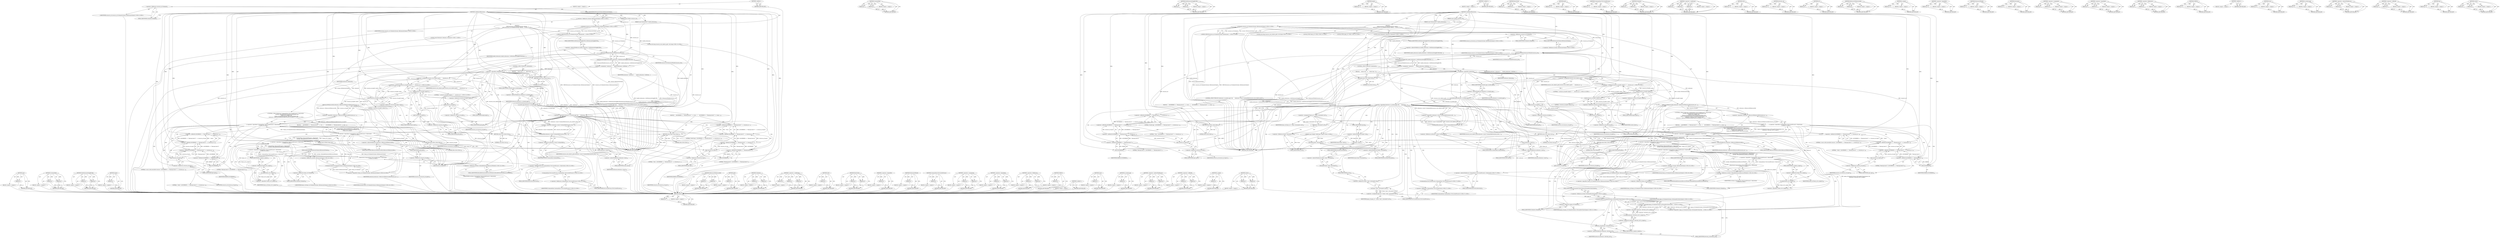 digraph "substr" {
vulnerable_266 [label=<(METHOD,spec)>];
vulnerable_267 [label=<(PARAM,p1)>];
vulnerable_268 [label=<(BLOCK,&lt;empty&gt;,&lt;empty&gt;)>];
vulnerable_269 [label=<(METHOD_RETURN,ANY)>];
vulnerable_248 [label=<(METHOD,ContainsPath)>];
vulnerable_249 [label=<(PARAM,p1)>];
vulnerable_250 [label=<(PARAM,p2)>];
vulnerable_251 [label=<(BLOCK,&lt;empty&gt;,&lt;empty&gt;)>];
vulnerable_252 [label=<(METHOD_RETURN,ANY)>];
vulnerable_202 [label=<(METHOD,GetExtensionOrAppByURL)>];
vulnerable_203 [label=<(PARAM,p1)>];
vulnerable_204 [label=<(PARAM,p2)>];
vulnerable_205 [label=<(BLOCK,&lt;empty&gt;,&lt;empty&gt;)>];
vulnerable_206 [label=<(METHOD_RETURN,ANY)>];
vulnerable_226 [label=<(METHOD,empty)>];
vulnerable_227 [label=<(PARAM,p1)>];
vulnerable_228 [label=<(BLOCK,&lt;empty&gt;,&lt;empty&gt;)>];
vulnerable_229 [label=<(METHOD_RETURN,ANY)>];
vulnerable_6 [label=<(METHOD,&lt;global&gt;)<SUB>1</SUB>>];
vulnerable_7 [label=<(BLOCK,&lt;empty&gt;,&lt;empty&gt;)<SUB>1</SUB>>];
vulnerable_8 [label=<(METHOD,CanRequestResource)<SUB>1</SUB>>];
vulnerable_9 [label=<(PARAM,const GURL&amp; resource_url)<SUB>2</SUB>>];
vulnerable_10 [label=<(PARAM,const GURL&amp; frame_url)<SUB>3</SUB>>];
vulnerable_11 [label=<(PARAM,const ExtensionSet* loaded_extensions)<SUB>4</SUB>>];
vulnerable_12 [label="<(BLOCK,{
   CHECK(resource_url.SchemeIs(chrome::kExten...,{
   CHECK(resource_url.SchemeIs(chrome::kExten...)<SUB>4</SUB>>"];
vulnerable_13 [label="<(CHECK,CHECK(resource_url.SchemeIs(chrome::kExtensionS...)<SUB>5</SUB>>"];
vulnerable_14 [label="<(SchemeIs,resource_url.SchemeIs(chrome::kExtensionScheme))<SUB>5</SUB>>"];
vulnerable_15 [label=<(&lt;operator&gt;.fieldAccess,resource_url.SchemeIs)<SUB>5</SUB>>];
vulnerable_16 [label="<(IDENTIFIER,resource_url,resource_url.SchemeIs(chrome::kExtensionScheme))<SUB>5</SUB>>"];
vulnerable_17 [label=<(FIELD_IDENTIFIER,SchemeIs,SchemeIs)<SUB>5</SUB>>];
vulnerable_18 [label="<(&lt;operator&gt;.fieldAccess,chrome::kExtensionScheme)<SUB>5</SUB>>"];
vulnerable_19 [label="<(IDENTIFIER,chrome,resource_url.SchemeIs(chrome::kExtensionScheme))<SUB>5</SUB>>"];
vulnerable_20 [label=<(FIELD_IDENTIFIER,kExtensionScheme,kExtensionScheme)<SUB>5</SUB>>];
vulnerable_21 [label="<(LOCAL,const Extension* extension: Extension*)<SUB>7</SUB>>"];
vulnerable_22 [label=<(&lt;operator&gt;.assignment,* extension =
      loaded_extensions-&gt;GetExten...)<SUB>7</SUB>>];
vulnerable_23 [label=<(IDENTIFIER,extension,* extension =
      loaded_extensions-&gt;GetExten...)<SUB>7</SUB>>];
vulnerable_24 [label=<(GetExtensionOrAppByURL,loaded_extensions-&gt;GetExtensionOrAppByURL(Exten...)<SUB>8</SUB>>];
vulnerable_25 [label=<(&lt;operator&gt;.indirectFieldAccess,loaded_extensions-&gt;GetExtensionOrAppByURL)<SUB>8</SUB>>];
vulnerable_26 [label=<(IDENTIFIER,loaded_extensions,loaded_extensions-&gt;GetExtensionOrAppByURL(Exten...)<SUB>8</SUB>>];
vulnerable_27 [label=<(FIELD_IDENTIFIER,GetExtensionOrAppByURL,GetExtensionOrAppByURL)<SUB>8</SUB>>];
vulnerable_28 [label=<(ExtensionURLInfo,ExtensionURLInfo(resource_url))<SUB>8</SUB>>];
vulnerable_29 [label=<(IDENTIFIER,resource_url,ExtensionURLInfo(resource_url))<SUB>8</SUB>>];
vulnerable_30 [label=<(CONTROL_STRUCTURE,IF,if (!extension))<SUB>9</SUB>>];
vulnerable_31 [label=<(&lt;operator&gt;.logicalNot,!extension)<SUB>9</SUB>>];
vulnerable_32 [label=<(IDENTIFIER,extension,!extension)<SUB>9</SUB>>];
vulnerable_33 [label=<(BLOCK,{
    return true;
  },{
    return true;
  })<SUB>9</SUB>>];
vulnerable_34 [label=<(RETURN,return true;,return true;)<SUB>10</SUB>>];
vulnerable_35 [label=<(LITERAL,true,return true;)<SUB>10</SUB>>];
vulnerable_36 [label="<(LOCAL,std.string resource_root_relative_path: std.string)<SUB>13</SUB>>"];
vulnerable_37 [label=<(&lt;operator&gt;.assignment,resource_root_relative_path =
      resource_ur...)<SUB>13</SUB>>];
vulnerable_38 [label=<(IDENTIFIER,resource_root_relative_path,resource_root_relative_path =
      resource_ur...)<SUB>13</SUB>>];
vulnerable_39 [label="<(&lt;operator&gt;.conditional,resource_url.path().empty() ? &quot;&quot; : resource_url...)<SUB>14</SUB>>"];
vulnerable_40 [label=<(empty,resource_url.path().empty())<SUB>14</SUB>>];
vulnerable_41 [label=<(&lt;operator&gt;.fieldAccess,resource_url.path().empty)<SUB>14</SUB>>];
vulnerable_42 [label=<(path,resource_url.path())<SUB>14</SUB>>];
vulnerable_43 [label=<(&lt;operator&gt;.fieldAccess,resource_url.path)<SUB>14</SUB>>];
vulnerable_44 [label=<(IDENTIFIER,resource_url,resource_url.path())<SUB>14</SUB>>];
vulnerable_45 [label=<(FIELD_IDENTIFIER,path,path)<SUB>14</SUB>>];
vulnerable_46 [label=<(FIELD_IDENTIFIER,empty,empty)<SUB>14</SUB>>];
vulnerable_47 [label="<(LITERAL,&quot;&quot;,resource_url.path().empty() ? &quot;&quot; : resource_url...)<SUB>14</SUB>>"];
vulnerable_48 [label=<(substr,resource_url.path().substr(1))<SUB>14</SUB>>];
vulnerable_49 [label=<(&lt;operator&gt;.fieldAccess,resource_url.path().substr)<SUB>14</SUB>>];
vulnerable_50 [label=<(path,resource_url.path())<SUB>14</SUB>>];
vulnerable_51 [label=<(&lt;operator&gt;.fieldAccess,resource_url.path)<SUB>14</SUB>>];
vulnerable_52 [label=<(IDENTIFIER,resource_url,resource_url.path())<SUB>14</SUB>>];
vulnerable_53 [label=<(FIELD_IDENTIFIER,path,path)<SUB>14</SUB>>];
vulnerable_54 [label=<(FIELD_IDENTIFIER,substr,substr)<SUB>14</SUB>>];
vulnerable_55 [label=<(LITERAL,1,resource_url.path().substr(1))<SUB>14</SUB>>];
vulnerable_56 [label=<(CONTROL_STRUCTURE,IF,if (extension-&gt;is_hosted_app() &amp;&amp;
      !extension-&gt;icons().ContainsPath(resource_root_relative_path)))<SUB>15</SUB>>];
vulnerable_57 [label=<(&lt;operator&gt;.logicalAnd,extension-&gt;is_hosted_app() &amp;&amp;
      !extension-...)<SUB>15</SUB>>];
vulnerable_58 [label=<(is_hosted_app,extension-&gt;is_hosted_app())<SUB>15</SUB>>];
vulnerable_59 [label=<(&lt;operator&gt;.indirectFieldAccess,extension-&gt;is_hosted_app)<SUB>15</SUB>>];
vulnerable_60 [label=<(IDENTIFIER,extension,extension-&gt;is_hosted_app())<SUB>15</SUB>>];
vulnerable_61 [label=<(FIELD_IDENTIFIER,is_hosted_app,is_hosted_app)<SUB>15</SUB>>];
vulnerable_62 [label=<(&lt;operator&gt;.logicalNot,!extension-&gt;icons().ContainsPath(resource_root_...)<SUB>16</SUB>>];
vulnerable_63 [label=<(ContainsPath,extension-&gt;icons().ContainsPath(resource_root_r...)<SUB>16</SUB>>];
vulnerable_64 [label=<(&lt;operator&gt;.fieldAccess,extension-&gt;icons().ContainsPath)<SUB>16</SUB>>];
vulnerable_65 [label=<(icons,extension-&gt;icons())<SUB>16</SUB>>];
vulnerable_66 [label=<(&lt;operator&gt;.indirectFieldAccess,extension-&gt;icons)<SUB>16</SUB>>];
vulnerable_67 [label=<(IDENTIFIER,extension,extension-&gt;icons())<SUB>16</SUB>>];
vulnerable_68 [label=<(FIELD_IDENTIFIER,icons,icons)<SUB>16</SUB>>];
vulnerable_69 [label=<(FIELD_IDENTIFIER,ContainsPath,ContainsPath)<SUB>16</SUB>>];
vulnerable_70 [label=<(IDENTIFIER,resource_root_relative_path,extension-&gt;icons().ContainsPath(resource_root_r...)<SUB>16</SUB>>];
vulnerable_71 [label=<(BLOCK,{
    LOG(ERROR) &lt;&lt; &quot;Denying load of &quot; &lt;&lt; resou...,{
    LOG(ERROR) &lt;&lt; &quot;Denying load of &quot; &lt;&lt; resou...)<SUB>16</SUB>>];
vulnerable_72 [label=<(&lt;operator&gt;.shiftLeft,LOG(ERROR) &lt;&lt; &quot;Denying load of &quot; &lt;&lt; resource_ur...)<SUB>17</SUB>>];
vulnerable_73 [label=<(&lt;operator&gt;.shiftLeft,LOG(ERROR) &lt;&lt; &quot;Denying load of &quot; &lt;&lt; resource_ur...)<SUB>17</SUB>>];
vulnerable_74 [label=<(&lt;operator&gt;.shiftLeft,LOG(ERROR) &lt;&lt; &quot;Denying load of &quot; &lt;&lt; resource_ur...)<SUB>17</SUB>>];
vulnerable_75 [label=<(&lt;operator&gt;.shiftLeft,LOG(ERROR) &lt;&lt; &quot;Denying load of &quot;)<SUB>17</SUB>>];
vulnerable_76 [label=<(LOG,LOG(ERROR))<SUB>17</SUB>>];
vulnerable_77 [label=<(IDENTIFIER,ERROR,LOG(ERROR))<SUB>17</SUB>>];
vulnerable_78 [label=<(LITERAL,&quot;Denying load of &quot;,LOG(ERROR) &lt;&lt; &quot;Denying load of &quot;)<SUB>17</SUB>>];
vulnerable_79 [label=<(spec,resource_url.spec())<SUB>17</SUB>>];
vulnerable_80 [label=<(&lt;operator&gt;.fieldAccess,resource_url.spec)<SUB>17</SUB>>];
vulnerable_81 [label=<(IDENTIFIER,resource_url,resource_url.spec())<SUB>17</SUB>>];
vulnerable_82 [label=<(FIELD_IDENTIFIER,spec,spec)<SUB>17</SUB>>];
vulnerable_83 [label=<(LITERAL,&quot; from &quot;,LOG(ERROR) &lt;&lt; &quot;Denying load of &quot; &lt;&lt; resource_ur...)<SUB>17</SUB>>];
vulnerable_84 [label=<(LITERAL,&quot;hosted app.&quot;,LOG(ERROR) &lt;&lt; &quot;Denying load of &quot; &lt;&lt; resource_ur...)<SUB>18</SUB>>];
vulnerable_85 [label=<(RETURN,return false;,return false;)<SUB>19</SUB>>];
vulnerable_86 [label=<(LITERAL,false,return false;)<SUB>19</SUB>>];
vulnerable_87 [label="<(CONTROL_STRUCTURE,IF,if (!CommandLine::ForCurrentProcess()-&gt;HasSwitch(
           switches::kDisableExtensionsResourceWhitelist) &amp;&amp;
       !frame_url.is_empty() &amp;&amp;
       !frame_url.SchemeIs(chrome::kExtensionScheme) &amp;&amp;
       !extension-&gt;IsResourceWebAccessible(resource_url.path())))<SUB>23</SUB>>"];
vulnerable_88 [label="<(&lt;operator&gt;.logicalAnd,!CommandLine::ForCurrentProcess()-&gt;HasSwitch(
 ...)<SUB>23</SUB>>"];
vulnerable_89 [label="<(&lt;operator&gt;.logicalAnd,!CommandLine::ForCurrentProcess()-&gt;HasSwitch(
 ...)<SUB>23</SUB>>"];
vulnerable_90 [label="<(&lt;operator&gt;.logicalAnd,!CommandLine::ForCurrentProcess()-&gt;HasSwitch(
 ...)<SUB>23</SUB>>"];
vulnerable_91 [label="<(&lt;operator&gt;.logicalNot,!CommandLine::ForCurrentProcess()-&gt;HasSwitch(
 ...)<SUB>23</SUB>>"];
vulnerable_92 [label="<(HasSwitch,CommandLine::ForCurrentProcess()-&gt;HasSwitch(
  ...)<SUB>23</SUB>>"];
vulnerable_93 [label="<(&lt;operator&gt;.indirectFieldAccess,CommandLine::ForCurrentProcess()-&gt;HasSwitch)<SUB>23</SUB>>"];
vulnerable_94 [label="<(CommandLine.ForCurrentProcess,CommandLine::ForCurrentProcess())<SUB>23</SUB>>"];
vulnerable_95 [label="<(&lt;operator&gt;.fieldAccess,CommandLine::ForCurrentProcess)<SUB>23</SUB>>"];
vulnerable_96 [label="<(IDENTIFIER,CommandLine,CommandLine::ForCurrentProcess())<SUB>23</SUB>>"];
vulnerable_97 [label=<(FIELD_IDENTIFIER,ForCurrentProcess,ForCurrentProcess)<SUB>23</SUB>>];
vulnerable_98 [label=<(FIELD_IDENTIFIER,HasSwitch,HasSwitch)<SUB>23</SUB>>];
vulnerable_99 [label="<(&lt;operator&gt;.fieldAccess,switches::kDisableExtensionsResourceWhitelist)<SUB>24</SUB>>"];
vulnerable_100 [label="<(IDENTIFIER,switches,CommandLine::ForCurrentProcess()-&gt;HasSwitch(
  ...)<SUB>24</SUB>>"];
vulnerable_101 [label=<(FIELD_IDENTIFIER,kDisableExtensionsResourceWhitelist,kDisableExtensionsResourceWhitelist)<SUB>24</SUB>>];
vulnerable_102 [label=<(&lt;operator&gt;.logicalNot,!frame_url.is_empty())<SUB>25</SUB>>];
vulnerable_103 [label=<(is_empty,frame_url.is_empty())<SUB>25</SUB>>];
vulnerable_104 [label=<(&lt;operator&gt;.fieldAccess,frame_url.is_empty)<SUB>25</SUB>>];
vulnerable_105 [label=<(IDENTIFIER,frame_url,frame_url.is_empty())<SUB>25</SUB>>];
vulnerable_106 [label=<(FIELD_IDENTIFIER,is_empty,is_empty)<SUB>25</SUB>>];
vulnerable_107 [label="<(&lt;operator&gt;.logicalNot,!frame_url.SchemeIs(chrome::kExtensionScheme))<SUB>26</SUB>>"];
vulnerable_108 [label="<(SchemeIs,frame_url.SchemeIs(chrome::kExtensionScheme))<SUB>26</SUB>>"];
vulnerable_109 [label=<(&lt;operator&gt;.fieldAccess,frame_url.SchemeIs)<SUB>26</SUB>>];
vulnerable_110 [label="<(IDENTIFIER,frame_url,frame_url.SchemeIs(chrome::kExtensionScheme))<SUB>26</SUB>>"];
vulnerable_111 [label=<(FIELD_IDENTIFIER,SchemeIs,SchemeIs)<SUB>26</SUB>>];
vulnerable_112 [label="<(&lt;operator&gt;.fieldAccess,chrome::kExtensionScheme)<SUB>26</SUB>>"];
vulnerable_113 [label="<(IDENTIFIER,chrome,frame_url.SchemeIs(chrome::kExtensionScheme))<SUB>26</SUB>>"];
vulnerable_114 [label=<(FIELD_IDENTIFIER,kExtensionScheme,kExtensionScheme)<SUB>26</SUB>>];
vulnerable_115 [label=<(&lt;operator&gt;.logicalNot,!extension-&gt;IsResourceWebAccessible(resource_ur...)<SUB>27</SUB>>];
vulnerable_116 [label=<(IsResourceWebAccessible,extension-&gt;IsResourceWebAccessible(resource_url...)<SUB>27</SUB>>];
vulnerable_117 [label=<(&lt;operator&gt;.indirectFieldAccess,extension-&gt;IsResourceWebAccessible)<SUB>27</SUB>>];
vulnerable_118 [label=<(IDENTIFIER,extension,extension-&gt;IsResourceWebAccessible(resource_url...)<SUB>27</SUB>>];
vulnerable_119 [label=<(FIELD_IDENTIFIER,IsResourceWebAccessible,IsResourceWebAccessible)<SUB>27</SUB>>];
vulnerable_120 [label=<(path,resource_url.path())<SUB>27</SUB>>];
vulnerable_121 [label=<(&lt;operator&gt;.fieldAccess,resource_url.path)<SUB>27</SUB>>];
vulnerable_122 [label=<(IDENTIFIER,resource_url,resource_url.path())<SUB>27</SUB>>];
vulnerable_123 [label=<(FIELD_IDENTIFIER,path,path)<SUB>27</SUB>>];
vulnerable_124 [label=<(BLOCK,{
     LOG(ERROR) &lt;&lt; &quot;Denying load of &quot; &lt;&lt; reso...,{
     LOG(ERROR) &lt;&lt; &quot;Denying load of &quot; &lt;&lt; reso...)<SUB>27</SUB>>];
vulnerable_125 [label=<(&lt;operator&gt;.shiftLeft,LOG(ERROR) &lt;&lt; &quot;Denying load of &quot; &lt;&lt; resource_ur...)<SUB>28</SUB>>];
vulnerable_126 [label=<(&lt;operator&gt;.shiftLeft,LOG(ERROR) &lt;&lt; &quot;Denying load of &quot; &lt;&lt; resource_ur...)<SUB>28</SUB>>];
vulnerable_127 [label=<(&lt;operator&gt;.shiftLeft,LOG(ERROR) &lt;&lt; &quot;Denying load of &quot; &lt;&lt; resource_ur...)<SUB>28</SUB>>];
vulnerable_128 [label=<(&lt;operator&gt;.shiftLeft,LOG(ERROR) &lt;&lt; &quot;Denying load of &quot;)<SUB>28</SUB>>];
vulnerable_129 [label=<(LOG,LOG(ERROR))<SUB>28</SUB>>];
vulnerable_130 [label=<(IDENTIFIER,ERROR,LOG(ERROR))<SUB>28</SUB>>];
vulnerable_131 [label=<(LITERAL,&quot;Denying load of &quot;,LOG(ERROR) &lt;&lt; &quot;Denying load of &quot;)<SUB>28</SUB>>];
vulnerable_132 [label=<(spec,resource_url.spec())<SUB>28</SUB>>];
vulnerable_133 [label=<(&lt;operator&gt;.fieldAccess,resource_url.spec)<SUB>28</SUB>>];
vulnerable_134 [label=<(IDENTIFIER,resource_url,resource_url.spec())<SUB>28</SUB>>];
vulnerable_135 [label=<(FIELD_IDENTIFIER,spec,spec)<SUB>28</SUB>>];
vulnerable_136 [label=<(LITERAL,&quot; which &quot;,LOG(ERROR) &lt;&lt; &quot;Denying load of &quot; &lt;&lt; resource_ur...)<SUB>28</SUB>>];
vulnerable_137 [label=<(LITERAL,&quot;is not a web accessible resource.&quot;,LOG(ERROR) &lt;&lt; &quot;Denying load of &quot; &lt;&lt; resource_ur...)<SUB>29</SUB>>];
vulnerable_138 [label=<(RETURN,return false;,return false;)<SUB>30</SUB>>];
vulnerable_139 [label=<(LITERAL,false,return false;)<SUB>30</SUB>>];
vulnerable_140 [label=<(RETURN,return true;,return true;)<SUB>33</SUB>>];
vulnerable_141 [label=<(LITERAL,true,return true;)<SUB>33</SUB>>];
vulnerable_142 [label=<(METHOD_RETURN,bool)<SUB>1</SUB>>];
vulnerable_144 [label=<(METHOD_RETURN,ANY)<SUB>1</SUB>>];
vulnerable_283 [label=<(METHOD,IsResourceWebAccessible)>];
vulnerable_284 [label=<(PARAM,p1)>];
vulnerable_285 [label=<(PARAM,p2)>];
vulnerable_286 [label=<(BLOCK,&lt;empty&gt;,&lt;empty&gt;)>];
vulnerable_287 [label=<(METHOD_RETURN,ANY)>];
vulnerable_230 [label=<(METHOD,path)>];
vulnerable_231 [label=<(PARAM,p1)>];
vulnerable_232 [label=<(BLOCK,&lt;empty&gt;,&lt;empty&gt;)>];
vulnerable_233 [label=<(METHOD_RETURN,ANY)>];
vulnerable_187 [label=<(METHOD,SchemeIs)>];
vulnerable_188 [label=<(PARAM,p1)>];
vulnerable_189 [label=<(PARAM,p2)>];
vulnerable_190 [label=<(BLOCK,&lt;empty&gt;,&lt;empty&gt;)>];
vulnerable_191 [label=<(METHOD_RETURN,ANY)>];
vulnerable_220 [label=<(METHOD,&lt;operator&gt;.conditional)>];
vulnerable_221 [label=<(PARAM,p1)>];
vulnerable_222 [label=<(PARAM,p2)>];
vulnerable_223 [label=<(PARAM,p3)>];
vulnerable_224 [label=<(BLOCK,&lt;empty&gt;,&lt;empty&gt;)>];
vulnerable_225 [label=<(METHOD_RETURN,ANY)>];
vulnerable_262 [label=<(METHOD,LOG)>];
vulnerable_263 [label=<(PARAM,p1)>];
vulnerable_264 [label=<(BLOCK,&lt;empty&gt;,&lt;empty&gt;)>];
vulnerable_265 [label=<(METHOD_RETURN,ANY)>];
vulnerable_270 [label=<(METHOD,HasSwitch)>];
vulnerable_271 [label=<(PARAM,p1)>];
vulnerable_272 [label=<(PARAM,p2)>];
vulnerable_273 [label=<(BLOCK,&lt;empty&gt;,&lt;empty&gt;)>];
vulnerable_274 [label=<(METHOD_RETURN,ANY)>];
vulnerable_216 [label=<(METHOD,&lt;operator&gt;.logicalNot)>];
vulnerable_217 [label=<(PARAM,p1)>];
vulnerable_218 [label=<(BLOCK,&lt;empty&gt;,&lt;empty&gt;)>];
vulnerable_219 [label=<(METHOD_RETURN,ANY)>];
vulnerable_212 [label=<(METHOD,ExtensionURLInfo)>];
vulnerable_213 [label=<(PARAM,p1)>];
vulnerable_214 [label=<(BLOCK,&lt;empty&gt;,&lt;empty&gt;)>];
vulnerable_215 [label=<(METHOD_RETURN,ANY)>];
vulnerable_275 [label=<(METHOD,CommandLine.ForCurrentProcess)>];
vulnerable_276 [label=<(PARAM,p1)>];
vulnerable_277 [label=<(BLOCK,&lt;empty&gt;,&lt;empty&gt;)>];
vulnerable_278 [label=<(METHOD_RETURN,ANY)>];
vulnerable_197 [label=<(METHOD,&lt;operator&gt;.assignment)>];
vulnerable_198 [label=<(PARAM,p1)>];
vulnerable_199 [label=<(PARAM,p2)>];
vulnerable_200 [label=<(BLOCK,&lt;empty&gt;,&lt;empty&gt;)>];
vulnerable_201 [label=<(METHOD_RETURN,ANY)>];
vulnerable_239 [label=<(METHOD,&lt;operator&gt;.logicalAnd)>];
vulnerable_240 [label=<(PARAM,p1)>];
vulnerable_241 [label=<(PARAM,p2)>];
vulnerable_242 [label=<(BLOCK,&lt;empty&gt;,&lt;empty&gt;)>];
vulnerable_243 [label=<(METHOD_RETURN,ANY)>];
vulnerable_192 [label=<(METHOD,&lt;operator&gt;.fieldAccess)>];
vulnerable_193 [label=<(PARAM,p1)>];
vulnerable_194 [label=<(PARAM,p2)>];
vulnerable_195 [label=<(BLOCK,&lt;empty&gt;,&lt;empty&gt;)>];
vulnerable_196 [label=<(METHOD_RETURN,ANY)>];
vulnerable_183 [label=<(METHOD,CHECK)>];
vulnerable_184 [label=<(PARAM,p1)>];
vulnerable_185 [label=<(BLOCK,&lt;empty&gt;,&lt;empty&gt;)>];
vulnerable_186 [label=<(METHOD_RETURN,ANY)>];
vulnerable_177 [label=<(METHOD,&lt;global&gt;)<SUB>1</SUB>>];
vulnerable_178 [label=<(BLOCK,&lt;empty&gt;,&lt;empty&gt;)>];
vulnerable_179 [label=<(METHOD_RETURN,ANY)>];
vulnerable_253 [label=<(METHOD,icons)>];
vulnerable_254 [label=<(PARAM,p1)>];
vulnerable_255 [label=<(BLOCK,&lt;empty&gt;,&lt;empty&gt;)>];
vulnerable_256 [label=<(METHOD_RETURN,ANY)>];
vulnerable_244 [label=<(METHOD,is_hosted_app)>];
vulnerable_245 [label=<(PARAM,p1)>];
vulnerable_246 [label=<(BLOCK,&lt;empty&gt;,&lt;empty&gt;)>];
vulnerable_247 [label=<(METHOD_RETURN,ANY)>];
vulnerable_207 [label=<(METHOD,&lt;operator&gt;.indirectFieldAccess)>];
vulnerable_208 [label=<(PARAM,p1)>];
vulnerable_209 [label=<(PARAM,p2)>];
vulnerable_210 [label=<(BLOCK,&lt;empty&gt;,&lt;empty&gt;)>];
vulnerable_211 [label=<(METHOD_RETURN,ANY)>];
vulnerable_257 [label=<(METHOD,&lt;operator&gt;.shiftLeft)>];
vulnerable_258 [label=<(PARAM,p1)>];
vulnerable_259 [label=<(PARAM,p2)>];
vulnerable_260 [label=<(BLOCK,&lt;empty&gt;,&lt;empty&gt;)>];
vulnerable_261 [label=<(METHOD_RETURN,ANY)>];
vulnerable_279 [label=<(METHOD,is_empty)>];
vulnerable_280 [label=<(PARAM,p1)>];
vulnerable_281 [label=<(BLOCK,&lt;empty&gt;,&lt;empty&gt;)>];
vulnerable_282 [label=<(METHOD_RETURN,ANY)>];
vulnerable_234 [label=<(METHOD,substr)>];
vulnerable_235 [label=<(PARAM,p1)>];
vulnerable_236 [label=<(PARAM,p2)>];
vulnerable_237 [label=<(BLOCK,&lt;empty&gt;,&lt;empty&gt;)>];
vulnerable_238 [label=<(METHOD_RETURN,ANY)>];
fixed_309 [label=<(METHOD,spec)>];
fixed_310 [label=<(PARAM,p1)>];
fixed_311 [label=<(BLOCK,&lt;empty&gt;,&lt;empty&gt;)>];
fixed_312 [label=<(METHOD_RETURN,ANY)>];
fixed_291 [label=<(METHOD,ContainsPath)>];
fixed_292 [label=<(PARAM,p1)>];
fixed_293 [label=<(PARAM,p2)>];
fixed_294 [label=<(BLOCK,&lt;empty&gt;,&lt;empty&gt;)>];
fixed_295 [label=<(METHOD_RETURN,ANY)>];
fixed_245 [label=<(METHOD,GetExtensionOrAppByURL)>];
fixed_246 [label=<(PARAM,p1)>];
fixed_247 [label=<(PARAM,p2)>];
fixed_248 [label=<(BLOCK,&lt;empty&gt;,&lt;empty&gt;)>];
fixed_249 [label=<(METHOD_RETURN,ANY)>];
fixed_269 [label=<(METHOD,empty)>];
fixed_270 [label=<(PARAM,p1)>];
fixed_271 [label=<(BLOCK,&lt;empty&gt;,&lt;empty&gt;)>];
fixed_272 [label=<(METHOD_RETURN,ANY)>];
fixed_6 [label=<(METHOD,&lt;global&gt;)<SUB>1</SUB>>];
fixed_7 [label=<(BLOCK,&lt;empty&gt;,&lt;empty&gt;)<SUB>1</SUB>>];
fixed_8 [label=<(METHOD,CanRequestResource)<SUB>1</SUB>>];
fixed_9 [label=<(PARAM,const GURL&amp; resource_url)<SUB>2</SUB>>];
fixed_10 [label="<(PARAM,const WebKit::WebFrame* frame)<SUB>3</SUB>>"];
fixed_11 [label=<(PARAM,const ExtensionSet* loaded_extensions)<SUB>4</SUB>>];
fixed_12 [label="<(BLOCK,{
   CHECK(resource_url.SchemeIs(chrome::kExten...,{
   CHECK(resource_url.SchemeIs(chrome::kExten...)<SUB>4</SUB>>"];
fixed_13 [label="<(CHECK,CHECK(resource_url.SchemeIs(chrome::kExtensionS...)<SUB>5</SUB>>"];
fixed_14 [label="<(SchemeIs,resource_url.SchemeIs(chrome::kExtensionScheme))<SUB>5</SUB>>"];
fixed_15 [label=<(&lt;operator&gt;.fieldAccess,resource_url.SchemeIs)<SUB>5</SUB>>];
fixed_16 [label="<(IDENTIFIER,resource_url,resource_url.SchemeIs(chrome::kExtensionScheme))<SUB>5</SUB>>"];
fixed_17 [label=<(FIELD_IDENTIFIER,SchemeIs,SchemeIs)<SUB>5</SUB>>];
fixed_18 [label="<(&lt;operator&gt;.fieldAccess,chrome::kExtensionScheme)<SUB>5</SUB>>"];
fixed_19 [label="<(IDENTIFIER,chrome,resource_url.SchemeIs(chrome::kExtensionScheme))<SUB>5</SUB>>"];
fixed_20 [label=<(FIELD_IDENTIFIER,kExtensionScheme,kExtensionScheme)<SUB>5</SUB>>];
fixed_21 [label="<(LOCAL,const Extension* extension: Extension*)<SUB>7</SUB>>"];
fixed_22 [label=<(&lt;operator&gt;.assignment,* extension =
      loaded_extensions-&gt;GetExten...)<SUB>7</SUB>>];
fixed_23 [label=<(IDENTIFIER,extension,* extension =
      loaded_extensions-&gt;GetExten...)<SUB>7</SUB>>];
fixed_24 [label=<(GetExtensionOrAppByURL,loaded_extensions-&gt;GetExtensionOrAppByURL(Exten...)<SUB>8</SUB>>];
fixed_25 [label=<(&lt;operator&gt;.indirectFieldAccess,loaded_extensions-&gt;GetExtensionOrAppByURL)<SUB>8</SUB>>];
fixed_26 [label=<(IDENTIFIER,loaded_extensions,loaded_extensions-&gt;GetExtensionOrAppByURL(Exten...)<SUB>8</SUB>>];
fixed_27 [label=<(FIELD_IDENTIFIER,GetExtensionOrAppByURL,GetExtensionOrAppByURL)<SUB>8</SUB>>];
fixed_28 [label=<(ExtensionURLInfo,ExtensionURLInfo(resource_url))<SUB>8</SUB>>];
fixed_29 [label=<(IDENTIFIER,resource_url,ExtensionURLInfo(resource_url))<SUB>8</SUB>>];
fixed_30 [label=<(CONTROL_STRUCTURE,IF,if (!extension))<SUB>9</SUB>>];
fixed_31 [label=<(&lt;operator&gt;.logicalNot,!extension)<SUB>9</SUB>>];
fixed_32 [label=<(IDENTIFIER,extension,!extension)<SUB>9</SUB>>];
fixed_33 [label=<(BLOCK,{
    return true;
  },{
    return true;
  })<SUB>9</SUB>>];
fixed_34 [label=<(RETURN,return true;,return true;)<SUB>10</SUB>>];
fixed_35 [label=<(LITERAL,true,return true;)<SUB>10</SUB>>];
fixed_36 [label="<(LOCAL,std.string resource_root_relative_path: std.string)<SUB>13</SUB>>"];
fixed_37 [label=<(&lt;operator&gt;.assignment,resource_root_relative_path =
      resource_ur...)<SUB>13</SUB>>];
fixed_38 [label=<(IDENTIFIER,resource_root_relative_path,resource_root_relative_path =
      resource_ur...)<SUB>13</SUB>>];
fixed_39 [label="<(&lt;operator&gt;.conditional,resource_url.path().empty() ? &quot;&quot; : resource_url...)<SUB>14</SUB>>"];
fixed_40 [label=<(empty,resource_url.path().empty())<SUB>14</SUB>>];
fixed_41 [label=<(&lt;operator&gt;.fieldAccess,resource_url.path().empty)<SUB>14</SUB>>];
fixed_42 [label=<(path,resource_url.path())<SUB>14</SUB>>];
fixed_43 [label=<(&lt;operator&gt;.fieldAccess,resource_url.path)<SUB>14</SUB>>];
fixed_44 [label=<(IDENTIFIER,resource_url,resource_url.path())<SUB>14</SUB>>];
fixed_45 [label=<(FIELD_IDENTIFIER,path,path)<SUB>14</SUB>>];
fixed_46 [label=<(FIELD_IDENTIFIER,empty,empty)<SUB>14</SUB>>];
fixed_47 [label="<(LITERAL,&quot;&quot;,resource_url.path().empty() ? &quot;&quot; : resource_url...)<SUB>14</SUB>>"];
fixed_48 [label=<(substr,resource_url.path().substr(1))<SUB>14</SUB>>];
fixed_49 [label=<(&lt;operator&gt;.fieldAccess,resource_url.path().substr)<SUB>14</SUB>>];
fixed_50 [label=<(path,resource_url.path())<SUB>14</SUB>>];
fixed_51 [label=<(&lt;operator&gt;.fieldAccess,resource_url.path)<SUB>14</SUB>>];
fixed_52 [label=<(IDENTIFIER,resource_url,resource_url.path())<SUB>14</SUB>>];
fixed_53 [label=<(FIELD_IDENTIFIER,path,path)<SUB>14</SUB>>];
fixed_54 [label=<(FIELD_IDENTIFIER,substr,substr)<SUB>14</SUB>>];
fixed_55 [label=<(LITERAL,1,resource_url.path().substr(1))<SUB>14</SUB>>];
fixed_56 [label=<(CONTROL_STRUCTURE,IF,if (extension-&gt;is_hosted_app() &amp;&amp;
      !extension-&gt;icons().ContainsPath(resource_root_relative_path)))<SUB>15</SUB>>];
fixed_57 [label=<(&lt;operator&gt;.logicalAnd,extension-&gt;is_hosted_app() &amp;&amp;
      !extension-...)<SUB>15</SUB>>];
fixed_58 [label=<(is_hosted_app,extension-&gt;is_hosted_app())<SUB>15</SUB>>];
fixed_59 [label=<(&lt;operator&gt;.indirectFieldAccess,extension-&gt;is_hosted_app)<SUB>15</SUB>>];
fixed_60 [label=<(IDENTIFIER,extension,extension-&gt;is_hosted_app())<SUB>15</SUB>>];
fixed_61 [label=<(FIELD_IDENTIFIER,is_hosted_app,is_hosted_app)<SUB>15</SUB>>];
fixed_62 [label=<(&lt;operator&gt;.logicalNot,!extension-&gt;icons().ContainsPath(resource_root_...)<SUB>16</SUB>>];
fixed_63 [label=<(ContainsPath,extension-&gt;icons().ContainsPath(resource_root_r...)<SUB>16</SUB>>];
fixed_64 [label=<(&lt;operator&gt;.fieldAccess,extension-&gt;icons().ContainsPath)<SUB>16</SUB>>];
fixed_65 [label=<(icons,extension-&gt;icons())<SUB>16</SUB>>];
fixed_66 [label=<(&lt;operator&gt;.indirectFieldAccess,extension-&gt;icons)<SUB>16</SUB>>];
fixed_67 [label=<(IDENTIFIER,extension,extension-&gt;icons())<SUB>16</SUB>>];
fixed_68 [label=<(FIELD_IDENTIFIER,icons,icons)<SUB>16</SUB>>];
fixed_69 [label=<(FIELD_IDENTIFIER,ContainsPath,ContainsPath)<SUB>16</SUB>>];
fixed_70 [label=<(IDENTIFIER,resource_root_relative_path,extension-&gt;icons().ContainsPath(resource_root_r...)<SUB>16</SUB>>];
fixed_71 [label=<(BLOCK,{
    LOG(ERROR) &lt;&lt; &quot;Denying load of &quot; &lt;&lt; resou...,{
    LOG(ERROR) &lt;&lt; &quot;Denying load of &quot; &lt;&lt; resou...)<SUB>16</SUB>>];
fixed_72 [label=<(&lt;operator&gt;.shiftLeft,LOG(ERROR) &lt;&lt; &quot;Denying load of &quot; &lt;&lt; resource_ur...)<SUB>17</SUB>>];
fixed_73 [label=<(&lt;operator&gt;.shiftLeft,LOG(ERROR) &lt;&lt; &quot;Denying load of &quot; &lt;&lt; resource_ur...)<SUB>17</SUB>>];
fixed_74 [label=<(&lt;operator&gt;.shiftLeft,LOG(ERROR) &lt;&lt; &quot;Denying load of &quot; &lt;&lt; resource_ur...)<SUB>17</SUB>>];
fixed_75 [label=<(&lt;operator&gt;.shiftLeft,LOG(ERROR) &lt;&lt; &quot;Denying load of &quot;)<SUB>17</SUB>>];
fixed_76 [label=<(LOG,LOG(ERROR))<SUB>17</SUB>>];
fixed_77 [label=<(IDENTIFIER,ERROR,LOG(ERROR))<SUB>17</SUB>>];
fixed_78 [label=<(LITERAL,&quot;Denying load of &quot;,LOG(ERROR) &lt;&lt; &quot;Denying load of &quot;)<SUB>17</SUB>>];
fixed_79 [label=<(spec,resource_url.spec())<SUB>17</SUB>>];
fixed_80 [label=<(&lt;operator&gt;.fieldAccess,resource_url.spec)<SUB>17</SUB>>];
fixed_81 [label=<(IDENTIFIER,resource_url,resource_url.spec())<SUB>17</SUB>>];
fixed_82 [label=<(FIELD_IDENTIFIER,spec,spec)<SUB>17</SUB>>];
fixed_83 [label=<(LITERAL,&quot; from &quot;,LOG(ERROR) &lt;&lt; &quot;Denying load of &quot; &lt;&lt; resource_ur...)<SUB>17</SUB>>];
fixed_84 [label=<(LITERAL,&quot;hosted app.&quot;,LOG(ERROR) &lt;&lt; &quot;Denying load of &quot; &lt;&lt; resource_ur...)<SUB>18</SUB>>];
fixed_85 [label=<(RETURN,return false;,return false;)<SUB>19</SUB>>];
fixed_86 [label=<(LITERAL,false,return false;)<SUB>19</SUB>>];
fixed_87 [label="<(LOCAL,GURL frame_url: GURL)<SUB>23</SUB>>"];
fixed_88 [label=<(&lt;operator&gt;.assignment,frame_url = frame-&gt;document().url())<SUB>23</SUB>>];
fixed_89 [label=<(IDENTIFIER,frame_url,frame_url = frame-&gt;document().url())<SUB>23</SUB>>];
fixed_90 [label=<(url,frame-&gt;document().url())<SUB>23</SUB>>];
fixed_91 [label=<(&lt;operator&gt;.fieldAccess,frame-&gt;document().url)<SUB>23</SUB>>];
fixed_92 [label=<(document,frame-&gt;document())<SUB>23</SUB>>];
fixed_93 [label=<(&lt;operator&gt;.indirectFieldAccess,frame-&gt;document)<SUB>23</SUB>>];
fixed_94 [label=<(IDENTIFIER,frame,frame-&gt;document())<SUB>23</SUB>>];
fixed_95 [label=<(FIELD_IDENTIFIER,document,document)<SUB>23</SUB>>];
fixed_96 [label=<(FIELD_IDENTIFIER,url,url)<SUB>23</SUB>>];
fixed_97 [label="<(LOCAL,GURL page_url: GURL)<SUB>24</SUB>>"];
fixed_98 [label=<(&lt;operator&gt;.assignment,page_url = frame-&gt;top()-&gt;document().url())<SUB>24</SUB>>];
fixed_99 [label=<(IDENTIFIER,page_url,page_url = frame-&gt;top()-&gt;document().url())<SUB>24</SUB>>];
fixed_100 [label=<(url,frame-&gt;top()-&gt;document().url())<SUB>24</SUB>>];
fixed_101 [label=<(&lt;operator&gt;.fieldAccess,frame-&gt;top()-&gt;document().url)<SUB>24</SUB>>];
fixed_102 [label=<(document,frame-&gt;top()-&gt;document())<SUB>24</SUB>>];
fixed_103 [label=<(&lt;operator&gt;.indirectFieldAccess,frame-&gt;top()-&gt;document)<SUB>24</SUB>>];
fixed_104 [label=<(top,frame-&gt;top())<SUB>24</SUB>>];
fixed_105 [label=<(&lt;operator&gt;.indirectFieldAccess,frame-&gt;top)<SUB>24</SUB>>];
fixed_106 [label=<(IDENTIFIER,frame,frame-&gt;top())<SUB>24</SUB>>];
fixed_107 [label=<(FIELD_IDENTIFIER,top,top)<SUB>24</SUB>>];
fixed_108 [label=<(FIELD_IDENTIFIER,document,document)<SUB>24</SUB>>];
fixed_109 [label=<(FIELD_IDENTIFIER,url,url)<SUB>24</SUB>>];
fixed_110 [label="<(CONTROL_STRUCTURE,IF,if (!CommandLine::ForCurrentProcess()-&gt;HasSwitch(
           switches::kDisableExtensionsResourceWhitelist) &amp;&amp;
       !frame_url.is_empty() &amp;&amp;
       !frame_url.SchemeIs(chrome::kExtensionScheme) &amp;&amp;
      !(page_url.SchemeIs(chrome::kChromeDevToolsScheme) &amp;&amp;
          !extension-&gt;devtools_url().is_empty()) &amp;&amp;
       !extension-&gt;IsResourceWebAccessible(resource_url.path())))<SUB>27</SUB>>"];
fixed_111 [label="<(&lt;operator&gt;.logicalAnd,!CommandLine::ForCurrentProcess()-&gt;HasSwitch(
 ...)<SUB>27</SUB>>"];
fixed_112 [label="<(&lt;operator&gt;.logicalAnd,!CommandLine::ForCurrentProcess()-&gt;HasSwitch(
 ...)<SUB>27</SUB>>"];
fixed_113 [label="<(&lt;operator&gt;.logicalAnd,!CommandLine::ForCurrentProcess()-&gt;HasSwitch(
 ...)<SUB>27</SUB>>"];
fixed_114 [label="<(&lt;operator&gt;.logicalAnd,!CommandLine::ForCurrentProcess()-&gt;HasSwitch(
 ...)<SUB>27</SUB>>"];
fixed_115 [label="<(&lt;operator&gt;.logicalNot,!CommandLine::ForCurrentProcess()-&gt;HasSwitch(
 ...)<SUB>27</SUB>>"];
fixed_116 [label="<(HasSwitch,CommandLine::ForCurrentProcess()-&gt;HasSwitch(
  ...)<SUB>27</SUB>>"];
fixed_117 [label="<(&lt;operator&gt;.indirectFieldAccess,CommandLine::ForCurrentProcess()-&gt;HasSwitch)<SUB>27</SUB>>"];
fixed_118 [label="<(CommandLine.ForCurrentProcess,CommandLine::ForCurrentProcess())<SUB>27</SUB>>"];
fixed_119 [label="<(&lt;operator&gt;.fieldAccess,CommandLine::ForCurrentProcess)<SUB>27</SUB>>"];
fixed_120 [label="<(IDENTIFIER,CommandLine,CommandLine::ForCurrentProcess())<SUB>27</SUB>>"];
fixed_121 [label=<(FIELD_IDENTIFIER,ForCurrentProcess,ForCurrentProcess)<SUB>27</SUB>>];
fixed_122 [label=<(FIELD_IDENTIFIER,HasSwitch,HasSwitch)<SUB>27</SUB>>];
fixed_123 [label="<(&lt;operator&gt;.fieldAccess,switches::kDisableExtensionsResourceWhitelist)<SUB>28</SUB>>"];
fixed_124 [label="<(IDENTIFIER,switches,CommandLine::ForCurrentProcess()-&gt;HasSwitch(
  ...)<SUB>28</SUB>>"];
fixed_125 [label=<(FIELD_IDENTIFIER,kDisableExtensionsResourceWhitelist,kDisableExtensionsResourceWhitelist)<SUB>28</SUB>>];
fixed_126 [label=<(&lt;operator&gt;.logicalNot,!frame_url.is_empty())<SUB>29</SUB>>];
fixed_127 [label=<(is_empty,frame_url.is_empty())<SUB>29</SUB>>];
fixed_128 [label=<(&lt;operator&gt;.fieldAccess,frame_url.is_empty)<SUB>29</SUB>>];
fixed_129 [label=<(IDENTIFIER,frame_url,frame_url.is_empty())<SUB>29</SUB>>];
fixed_130 [label=<(FIELD_IDENTIFIER,is_empty,is_empty)<SUB>29</SUB>>];
fixed_131 [label="<(&lt;operator&gt;.logicalNot,!frame_url.SchemeIs(chrome::kExtensionScheme))<SUB>30</SUB>>"];
fixed_132 [label="<(SchemeIs,frame_url.SchemeIs(chrome::kExtensionScheme))<SUB>30</SUB>>"];
fixed_133 [label=<(&lt;operator&gt;.fieldAccess,frame_url.SchemeIs)<SUB>30</SUB>>];
fixed_134 [label="<(IDENTIFIER,frame_url,frame_url.SchemeIs(chrome::kExtensionScheme))<SUB>30</SUB>>"];
fixed_135 [label=<(FIELD_IDENTIFIER,SchemeIs,SchemeIs)<SUB>30</SUB>>];
fixed_136 [label="<(&lt;operator&gt;.fieldAccess,chrome::kExtensionScheme)<SUB>30</SUB>>"];
fixed_137 [label="<(IDENTIFIER,chrome,frame_url.SchemeIs(chrome::kExtensionScheme))<SUB>30</SUB>>"];
fixed_138 [label=<(FIELD_IDENTIFIER,kExtensionScheme,kExtensionScheme)<SUB>30</SUB>>];
fixed_139 [label="<(&lt;operator&gt;.logicalNot,!(page_url.SchemeIs(chrome::kChromeDevToolsSche...)<SUB>31</SUB>>"];
fixed_140 [label="<(&lt;operator&gt;.logicalAnd,page_url.SchemeIs(chrome::kChromeDevToolsScheme...)<SUB>31</SUB>>"];
fixed_141 [label="<(SchemeIs,page_url.SchemeIs(chrome::kChromeDevToolsScheme))<SUB>31</SUB>>"];
fixed_142 [label=<(&lt;operator&gt;.fieldAccess,page_url.SchemeIs)<SUB>31</SUB>>];
fixed_143 [label="<(IDENTIFIER,page_url,page_url.SchemeIs(chrome::kChromeDevToolsScheme))<SUB>31</SUB>>"];
fixed_144 [label=<(FIELD_IDENTIFIER,SchemeIs,SchemeIs)<SUB>31</SUB>>];
fixed_145 [label="<(&lt;operator&gt;.fieldAccess,chrome::kChromeDevToolsScheme)<SUB>31</SUB>>"];
fixed_146 [label="<(IDENTIFIER,chrome,page_url.SchemeIs(chrome::kChromeDevToolsScheme))<SUB>31</SUB>>"];
fixed_147 [label=<(FIELD_IDENTIFIER,kChromeDevToolsScheme,kChromeDevToolsScheme)<SUB>31</SUB>>];
fixed_148 [label=<(&lt;operator&gt;.logicalNot,!extension-&gt;devtools_url().is_empty())<SUB>32</SUB>>];
fixed_149 [label=<(is_empty,extension-&gt;devtools_url().is_empty())<SUB>32</SUB>>];
fixed_150 [label=<(&lt;operator&gt;.fieldAccess,extension-&gt;devtools_url().is_empty)<SUB>32</SUB>>];
fixed_151 [label=<(devtools_url,extension-&gt;devtools_url())<SUB>32</SUB>>];
fixed_152 [label=<(&lt;operator&gt;.indirectFieldAccess,extension-&gt;devtools_url)<SUB>32</SUB>>];
fixed_153 [label=<(IDENTIFIER,extension,extension-&gt;devtools_url())<SUB>32</SUB>>];
fixed_154 [label=<(FIELD_IDENTIFIER,devtools_url,devtools_url)<SUB>32</SUB>>];
fixed_155 [label=<(FIELD_IDENTIFIER,is_empty,is_empty)<SUB>32</SUB>>];
fixed_156 [label=<(&lt;operator&gt;.logicalNot,!extension-&gt;IsResourceWebAccessible(resource_ur...)<SUB>33</SUB>>];
fixed_157 [label=<(IsResourceWebAccessible,extension-&gt;IsResourceWebAccessible(resource_url...)<SUB>33</SUB>>];
fixed_158 [label=<(&lt;operator&gt;.indirectFieldAccess,extension-&gt;IsResourceWebAccessible)<SUB>33</SUB>>];
fixed_159 [label=<(IDENTIFIER,extension,extension-&gt;IsResourceWebAccessible(resource_url...)<SUB>33</SUB>>];
fixed_160 [label=<(FIELD_IDENTIFIER,IsResourceWebAccessible,IsResourceWebAccessible)<SUB>33</SUB>>];
fixed_161 [label=<(path,resource_url.path())<SUB>33</SUB>>];
fixed_162 [label=<(&lt;operator&gt;.fieldAccess,resource_url.path)<SUB>33</SUB>>];
fixed_163 [label=<(IDENTIFIER,resource_url,resource_url.path())<SUB>33</SUB>>];
fixed_164 [label=<(FIELD_IDENTIFIER,path,path)<SUB>33</SUB>>];
fixed_165 [label=<(BLOCK,{
     LOG(ERROR) &lt;&lt; &quot;Denying load of &quot; &lt;&lt; reso...,{
     LOG(ERROR) &lt;&lt; &quot;Denying load of &quot; &lt;&lt; reso...)<SUB>33</SUB>>];
fixed_166 [label=<(&lt;operator&gt;.shiftLeft,LOG(ERROR) &lt;&lt; &quot;Denying load of &quot; &lt;&lt; resource_ur...)<SUB>34</SUB>>];
fixed_167 [label=<(&lt;operator&gt;.shiftLeft,LOG(ERROR) &lt;&lt; &quot;Denying load of &quot; &lt;&lt; resource_ur...)<SUB>34</SUB>>];
fixed_168 [label=<(&lt;operator&gt;.shiftLeft,LOG(ERROR) &lt;&lt; &quot;Denying load of &quot; &lt;&lt; resource_ur...)<SUB>34</SUB>>];
fixed_169 [label=<(&lt;operator&gt;.shiftLeft,LOG(ERROR) &lt;&lt; &quot;Denying load of &quot;)<SUB>34</SUB>>];
fixed_170 [label=<(LOG,LOG(ERROR))<SUB>34</SUB>>];
fixed_171 [label=<(IDENTIFIER,ERROR,LOG(ERROR))<SUB>34</SUB>>];
fixed_172 [label=<(LITERAL,&quot;Denying load of &quot;,LOG(ERROR) &lt;&lt; &quot;Denying load of &quot;)<SUB>34</SUB>>];
fixed_173 [label=<(spec,resource_url.spec())<SUB>34</SUB>>];
fixed_174 [label=<(&lt;operator&gt;.fieldAccess,resource_url.spec)<SUB>34</SUB>>];
fixed_175 [label=<(IDENTIFIER,resource_url,resource_url.spec())<SUB>34</SUB>>];
fixed_176 [label=<(FIELD_IDENTIFIER,spec,spec)<SUB>34</SUB>>];
fixed_177 [label=<(LITERAL,&quot; which &quot;,LOG(ERROR) &lt;&lt; &quot;Denying load of &quot; &lt;&lt; resource_ur...)<SUB>34</SUB>>];
fixed_178 [label=<(LITERAL,&quot;is not a web accessible resource.&quot;,LOG(ERROR) &lt;&lt; &quot;Denying load of &quot; &lt;&lt; resource_ur...)<SUB>35</SUB>>];
fixed_179 [label=<(RETURN,return false;,return false;)<SUB>36</SUB>>];
fixed_180 [label=<(LITERAL,false,return false;)<SUB>36</SUB>>];
fixed_181 [label=<(RETURN,return true;,return true;)<SUB>39</SUB>>];
fixed_182 [label=<(LITERAL,true,return true;)<SUB>39</SUB>>];
fixed_183 [label=<(METHOD_RETURN,bool)<SUB>1</SUB>>];
fixed_185 [label=<(METHOD_RETURN,ANY)<SUB>1</SUB>>];
fixed_325 [label=<(METHOD,HasSwitch)>];
fixed_326 [label=<(PARAM,p1)>];
fixed_327 [label=<(PARAM,p2)>];
fixed_328 [label=<(BLOCK,&lt;empty&gt;,&lt;empty&gt;)>];
fixed_329 [label=<(METHOD_RETURN,ANY)>];
fixed_273 [label=<(METHOD,path)>];
fixed_274 [label=<(PARAM,p1)>];
fixed_275 [label=<(BLOCK,&lt;empty&gt;,&lt;empty&gt;)>];
fixed_276 [label=<(METHOD_RETURN,ANY)>];
fixed_330 [label=<(METHOD,CommandLine.ForCurrentProcess)>];
fixed_331 [label=<(PARAM,p1)>];
fixed_332 [label=<(BLOCK,&lt;empty&gt;,&lt;empty&gt;)>];
fixed_333 [label=<(METHOD_RETURN,ANY)>];
fixed_230 [label=<(METHOD,SchemeIs)>];
fixed_231 [label=<(PARAM,p1)>];
fixed_232 [label=<(PARAM,p2)>];
fixed_233 [label=<(BLOCK,&lt;empty&gt;,&lt;empty&gt;)>];
fixed_234 [label=<(METHOD_RETURN,ANY)>];
fixed_263 [label=<(METHOD,&lt;operator&gt;.conditional)>];
fixed_264 [label=<(PARAM,p1)>];
fixed_265 [label=<(PARAM,p2)>];
fixed_266 [label=<(PARAM,p3)>];
fixed_267 [label=<(BLOCK,&lt;empty&gt;,&lt;empty&gt;)>];
fixed_268 [label=<(METHOD_RETURN,ANY)>];
fixed_305 [label=<(METHOD,LOG)>];
fixed_306 [label=<(PARAM,p1)>];
fixed_307 [label=<(BLOCK,&lt;empty&gt;,&lt;empty&gt;)>];
fixed_308 [label=<(METHOD_RETURN,ANY)>];
fixed_338 [label=<(METHOD,devtools_url)>];
fixed_339 [label=<(PARAM,p1)>];
fixed_340 [label=<(BLOCK,&lt;empty&gt;,&lt;empty&gt;)>];
fixed_341 [label=<(METHOD_RETURN,ANY)>];
fixed_313 [label=<(METHOD,url)>];
fixed_314 [label=<(PARAM,p1)>];
fixed_315 [label=<(BLOCK,&lt;empty&gt;,&lt;empty&gt;)>];
fixed_316 [label=<(METHOD_RETURN,ANY)>];
fixed_342 [label=<(METHOD,IsResourceWebAccessible)>];
fixed_343 [label=<(PARAM,p1)>];
fixed_344 [label=<(PARAM,p2)>];
fixed_345 [label=<(BLOCK,&lt;empty&gt;,&lt;empty&gt;)>];
fixed_346 [label=<(METHOD_RETURN,ANY)>];
fixed_334 [label=<(METHOD,is_empty)>];
fixed_335 [label=<(PARAM,p1)>];
fixed_336 [label=<(BLOCK,&lt;empty&gt;,&lt;empty&gt;)>];
fixed_337 [label=<(METHOD_RETURN,ANY)>];
fixed_259 [label=<(METHOD,&lt;operator&gt;.logicalNot)>];
fixed_260 [label=<(PARAM,p1)>];
fixed_261 [label=<(BLOCK,&lt;empty&gt;,&lt;empty&gt;)>];
fixed_262 [label=<(METHOD_RETURN,ANY)>];
fixed_255 [label=<(METHOD,ExtensionURLInfo)>];
fixed_256 [label=<(PARAM,p1)>];
fixed_257 [label=<(BLOCK,&lt;empty&gt;,&lt;empty&gt;)>];
fixed_258 [label=<(METHOD_RETURN,ANY)>];
fixed_317 [label=<(METHOD,document)>];
fixed_318 [label=<(PARAM,p1)>];
fixed_319 [label=<(BLOCK,&lt;empty&gt;,&lt;empty&gt;)>];
fixed_320 [label=<(METHOD_RETURN,ANY)>];
fixed_240 [label=<(METHOD,&lt;operator&gt;.assignment)>];
fixed_241 [label=<(PARAM,p1)>];
fixed_242 [label=<(PARAM,p2)>];
fixed_243 [label=<(BLOCK,&lt;empty&gt;,&lt;empty&gt;)>];
fixed_244 [label=<(METHOD_RETURN,ANY)>];
fixed_282 [label=<(METHOD,&lt;operator&gt;.logicalAnd)>];
fixed_283 [label=<(PARAM,p1)>];
fixed_284 [label=<(PARAM,p2)>];
fixed_285 [label=<(BLOCK,&lt;empty&gt;,&lt;empty&gt;)>];
fixed_286 [label=<(METHOD_RETURN,ANY)>];
fixed_235 [label=<(METHOD,&lt;operator&gt;.fieldAccess)>];
fixed_236 [label=<(PARAM,p1)>];
fixed_237 [label=<(PARAM,p2)>];
fixed_238 [label=<(BLOCK,&lt;empty&gt;,&lt;empty&gt;)>];
fixed_239 [label=<(METHOD_RETURN,ANY)>];
fixed_226 [label=<(METHOD,CHECK)>];
fixed_227 [label=<(PARAM,p1)>];
fixed_228 [label=<(BLOCK,&lt;empty&gt;,&lt;empty&gt;)>];
fixed_229 [label=<(METHOD_RETURN,ANY)>];
fixed_220 [label=<(METHOD,&lt;global&gt;)<SUB>1</SUB>>];
fixed_221 [label=<(BLOCK,&lt;empty&gt;,&lt;empty&gt;)>];
fixed_222 [label=<(METHOD_RETURN,ANY)>];
fixed_296 [label=<(METHOD,icons)>];
fixed_297 [label=<(PARAM,p1)>];
fixed_298 [label=<(BLOCK,&lt;empty&gt;,&lt;empty&gt;)>];
fixed_299 [label=<(METHOD_RETURN,ANY)>];
fixed_287 [label=<(METHOD,is_hosted_app)>];
fixed_288 [label=<(PARAM,p1)>];
fixed_289 [label=<(BLOCK,&lt;empty&gt;,&lt;empty&gt;)>];
fixed_290 [label=<(METHOD_RETURN,ANY)>];
fixed_250 [label=<(METHOD,&lt;operator&gt;.indirectFieldAccess)>];
fixed_251 [label=<(PARAM,p1)>];
fixed_252 [label=<(PARAM,p2)>];
fixed_253 [label=<(BLOCK,&lt;empty&gt;,&lt;empty&gt;)>];
fixed_254 [label=<(METHOD_RETURN,ANY)>];
fixed_300 [label=<(METHOD,&lt;operator&gt;.shiftLeft)>];
fixed_301 [label=<(PARAM,p1)>];
fixed_302 [label=<(PARAM,p2)>];
fixed_303 [label=<(BLOCK,&lt;empty&gt;,&lt;empty&gt;)>];
fixed_304 [label=<(METHOD_RETURN,ANY)>];
fixed_321 [label=<(METHOD,top)>];
fixed_322 [label=<(PARAM,p1)>];
fixed_323 [label=<(BLOCK,&lt;empty&gt;,&lt;empty&gt;)>];
fixed_324 [label=<(METHOD_RETURN,ANY)>];
fixed_277 [label=<(METHOD,substr)>];
fixed_278 [label=<(PARAM,p1)>];
fixed_279 [label=<(PARAM,p2)>];
fixed_280 [label=<(BLOCK,&lt;empty&gt;,&lt;empty&gt;)>];
fixed_281 [label=<(METHOD_RETURN,ANY)>];
vulnerable_266 -> vulnerable_267  [key=0, label="AST: "];
vulnerable_266 -> vulnerable_267  [key=1, label="DDG: "];
vulnerable_266 -> vulnerable_268  [key=0, label="AST: "];
vulnerable_266 -> vulnerable_269  [key=0, label="AST: "];
vulnerable_266 -> vulnerable_269  [key=1, label="CFG: "];
vulnerable_267 -> vulnerable_269  [key=0, label="DDG: p1"];
vulnerable_268 -> fixed_309  [key=0];
vulnerable_269 -> fixed_309  [key=0];
vulnerable_248 -> vulnerable_249  [key=0, label="AST: "];
vulnerable_248 -> vulnerable_249  [key=1, label="DDG: "];
vulnerable_248 -> vulnerable_251  [key=0, label="AST: "];
vulnerable_248 -> vulnerable_250  [key=0, label="AST: "];
vulnerable_248 -> vulnerable_250  [key=1, label="DDG: "];
vulnerable_248 -> vulnerable_252  [key=0, label="AST: "];
vulnerable_248 -> vulnerable_252  [key=1, label="CFG: "];
vulnerable_249 -> vulnerable_252  [key=0, label="DDG: p1"];
vulnerable_250 -> vulnerable_252  [key=0, label="DDG: p2"];
vulnerable_251 -> fixed_309  [key=0];
vulnerable_252 -> fixed_309  [key=0];
vulnerable_202 -> vulnerable_203  [key=0, label="AST: "];
vulnerable_202 -> vulnerable_203  [key=1, label="DDG: "];
vulnerable_202 -> vulnerable_205  [key=0, label="AST: "];
vulnerable_202 -> vulnerable_204  [key=0, label="AST: "];
vulnerable_202 -> vulnerable_204  [key=1, label="DDG: "];
vulnerable_202 -> vulnerable_206  [key=0, label="AST: "];
vulnerable_202 -> vulnerable_206  [key=1, label="CFG: "];
vulnerable_203 -> vulnerable_206  [key=0, label="DDG: p1"];
vulnerable_204 -> vulnerable_206  [key=0, label="DDG: p2"];
vulnerable_205 -> fixed_309  [key=0];
vulnerable_206 -> fixed_309  [key=0];
vulnerable_226 -> vulnerable_227  [key=0, label="AST: "];
vulnerable_226 -> vulnerable_227  [key=1, label="DDG: "];
vulnerable_226 -> vulnerable_228  [key=0, label="AST: "];
vulnerable_226 -> vulnerable_229  [key=0, label="AST: "];
vulnerable_226 -> vulnerable_229  [key=1, label="CFG: "];
vulnerable_227 -> vulnerable_229  [key=0, label="DDG: p1"];
vulnerable_228 -> fixed_309  [key=0];
vulnerable_229 -> fixed_309  [key=0];
vulnerable_6 -> vulnerable_7  [key=0, label="AST: "];
vulnerable_6 -> vulnerable_144  [key=0, label="AST: "];
vulnerable_6 -> vulnerable_144  [key=1, label="CFG: "];
vulnerable_7 -> vulnerable_8  [key=0, label="AST: "];
vulnerable_8 -> vulnerable_9  [key=0, label="AST: "];
vulnerable_8 -> vulnerable_9  [key=1, label="DDG: "];
vulnerable_8 -> vulnerable_10  [key=0, label="AST: "];
vulnerable_8 -> vulnerable_10  [key=1, label="DDG: "];
vulnerable_8 -> vulnerable_11  [key=0, label="AST: "];
vulnerable_8 -> vulnerable_11  [key=1, label="DDG: "];
vulnerable_8 -> vulnerable_12  [key=0, label="AST: "];
vulnerable_8 -> vulnerable_142  [key=0, label="AST: "];
vulnerable_8 -> vulnerable_17  [key=0, label="CFG: "];
vulnerable_8 -> vulnerable_37  [key=0, label="DDG: "];
vulnerable_8 -> vulnerable_140  [key=0, label="DDG: "];
vulnerable_8 -> vulnerable_141  [key=0, label="DDG: "];
vulnerable_8 -> vulnerable_31  [key=0, label="DDG: "];
vulnerable_8 -> vulnerable_34  [key=0, label="DDG: "];
vulnerable_8 -> vulnerable_39  [key=0, label="DDG: "];
vulnerable_8 -> vulnerable_85  [key=0, label="DDG: "];
vulnerable_8 -> vulnerable_138  [key=0, label="DDG: "];
vulnerable_8 -> vulnerable_28  [key=0, label="DDG: "];
vulnerable_8 -> vulnerable_35  [key=0, label="DDG: "];
vulnerable_8 -> vulnerable_48  [key=0, label="DDG: "];
vulnerable_8 -> vulnerable_72  [key=0, label="DDG: "];
vulnerable_8 -> vulnerable_86  [key=0, label="DDG: "];
vulnerable_8 -> vulnerable_125  [key=0, label="DDG: "];
vulnerable_8 -> vulnerable_139  [key=0, label="DDG: "];
vulnerable_8 -> vulnerable_63  [key=0, label="DDG: "];
vulnerable_8 -> vulnerable_73  [key=0, label="DDG: "];
vulnerable_8 -> vulnerable_126  [key=0, label="DDG: "];
vulnerable_8 -> vulnerable_75  [key=0, label="DDG: "];
vulnerable_8 -> vulnerable_128  [key=0, label="DDG: "];
vulnerable_8 -> vulnerable_76  [key=0, label="DDG: "];
vulnerable_8 -> vulnerable_129  [key=0, label="DDG: "];
vulnerable_9 -> vulnerable_14  [key=0, label="DDG: resource_url"];
vulnerable_9 -> vulnerable_28  [key=0, label="DDG: resource_url"];
vulnerable_10 -> vulnerable_142  [key=0, label="DDG: frame_url"];
vulnerable_10 -> vulnerable_108  [key=0, label="DDG: frame_url"];
vulnerable_10 -> vulnerable_103  [key=0, label="DDG: frame_url"];
vulnerable_11 -> vulnerable_142  [key=0, label="DDG: loaded_extensions"];
vulnerable_11 -> vulnerable_24  [key=0, label="DDG: loaded_extensions"];
vulnerable_12 -> vulnerable_13  [key=0, label="AST: "];
vulnerable_12 -> vulnerable_21  [key=0, label="AST: "];
vulnerable_12 -> vulnerable_22  [key=0, label="AST: "];
vulnerable_12 -> vulnerable_30  [key=0, label="AST: "];
vulnerable_12 -> vulnerable_36  [key=0, label="AST: "];
vulnerable_12 -> vulnerable_37  [key=0, label="AST: "];
vulnerable_12 -> vulnerable_56  [key=0, label="AST: "];
vulnerable_12 -> vulnerable_87  [key=0, label="AST: "];
vulnerable_12 -> vulnerable_140  [key=0, label="AST: "];
vulnerable_13 -> vulnerable_14  [key=0, label="AST: "];
vulnerable_13 -> vulnerable_27  [key=0, label="CFG: "];
vulnerable_13 -> vulnerable_142  [key=0, label="DDG: resource_url.SchemeIs(chrome::kExtensionScheme)"];
vulnerable_13 -> vulnerable_142  [key=1, label="DDG: CHECK(resource_url.SchemeIs(chrome::kExtensionScheme))"];
vulnerable_14 -> vulnerable_15  [key=0, label="AST: "];
vulnerable_14 -> vulnerable_18  [key=0, label="AST: "];
vulnerable_14 -> vulnerable_13  [key=0, label="CFG: "];
vulnerable_14 -> vulnerable_13  [key=1, label="DDG: resource_url.SchemeIs"];
vulnerable_14 -> vulnerable_13  [key=2, label="DDG: chrome::kExtensionScheme"];
vulnerable_14 -> vulnerable_142  [key=0, label="DDG: chrome::kExtensionScheme"];
vulnerable_14 -> vulnerable_28  [key=0, label="DDG: resource_url.SchemeIs"];
vulnerable_14 -> vulnerable_108  [key=0, label="DDG: chrome::kExtensionScheme"];
vulnerable_15 -> vulnerable_16  [key=0, label="AST: "];
vulnerable_15 -> vulnerable_17  [key=0, label="AST: "];
vulnerable_15 -> vulnerable_20  [key=0, label="CFG: "];
vulnerable_16 -> fixed_309  [key=0];
vulnerable_17 -> vulnerable_15  [key=0, label="CFG: "];
vulnerable_18 -> vulnerable_19  [key=0, label="AST: "];
vulnerable_18 -> vulnerable_20  [key=0, label="AST: "];
vulnerable_18 -> vulnerable_14  [key=0, label="CFG: "];
vulnerable_19 -> fixed_309  [key=0];
vulnerable_20 -> vulnerable_18  [key=0, label="CFG: "];
vulnerable_21 -> fixed_309  [key=0];
vulnerable_22 -> vulnerable_23  [key=0, label="AST: "];
vulnerable_22 -> vulnerable_24  [key=0, label="AST: "];
vulnerable_22 -> vulnerable_31  [key=0, label="CFG: "];
vulnerable_22 -> vulnerable_31  [key=1, label="DDG: extension"];
vulnerable_22 -> vulnerable_142  [key=0, label="DDG: loaded_extensions-&gt;GetExtensionOrAppByURL(ExtensionURLInfo(resource_url))"];
vulnerable_22 -> vulnerable_142  [key=1, label="DDG: * extension =
      loaded_extensions-&gt;GetExtensionOrAppByURL(ExtensionURLInfo(resource_url))"];
vulnerable_23 -> fixed_309  [key=0];
vulnerable_24 -> vulnerable_25  [key=0, label="AST: "];
vulnerable_24 -> vulnerable_28  [key=0, label="AST: "];
vulnerable_24 -> vulnerable_22  [key=0, label="CFG: "];
vulnerable_24 -> vulnerable_22  [key=1, label="DDG: loaded_extensions-&gt;GetExtensionOrAppByURL"];
vulnerable_24 -> vulnerable_22  [key=2, label="DDG: ExtensionURLInfo(resource_url)"];
vulnerable_24 -> vulnerable_142  [key=0, label="DDG: loaded_extensions-&gt;GetExtensionOrAppByURL"];
vulnerable_24 -> vulnerable_142  [key=1, label="DDG: ExtensionURLInfo(resource_url)"];
vulnerable_25 -> vulnerable_26  [key=0, label="AST: "];
vulnerable_25 -> vulnerable_27  [key=0, label="AST: "];
vulnerable_25 -> vulnerable_28  [key=0, label="CFG: "];
vulnerable_26 -> fixed_309  [key=0];
vulnerable_27 -> vulnerable_25  [key=0, label="CFG: "];
vulnerable_28 -> vulnerable_29  [key=0, label="AST: "];
vulnerable_28 -> vulnerable_24  [key=0, label="CFG: "];
vulnerable_28 -> vulnerable_24  [key=1, label="DDG: resource_url"];
vulnerable_28 -> vulnerable_142  [key=0, label="DDG: resource_url"];
vulnerable_28 -> vulnerable_42  [key=0, label="DDG: resource_url"];
vulnerable_28 -> vulnerable_50  [key=0, label="DDG: resource_url"];
vulnerable_28 -> vulnerable_120  [key=0, label="DDG: resource_url"];
vulnerable_28 -> vulnerable_79  [key=0, label="DDG: resource_url"];
vulnerable_28 -> vulnerable_132  [key=0, label="DDG: resource_url"];
vulnerable_29 -> fixed_309  [key=0];
vulnerable_30 -> vulnerable_31  [key=0, label="AST: "];
vulnerable_30 -> vulnerable_33  [key=0, label="AST: "];
vulnerable_31 -> vulnerable_32  [key=0, label="AST: "];
vulnerable_31 -> vulnerable_34  [key=0, label="CFG: "];
vulnerable_31 -> vulnerable_34  [key=1, label="CDG: "];
vulnerable_31 -> vulnerable_45  [key=0, label="CFG: "];
vulnerable_31 -> vulnerable_45  [key=1, label="CDG: "];
vulnerable_31 -> vulnerable_142  [key=0, label="DDG: extension"];
vulnerable_31 -> vulnerable_142  [key=1, label="DDG: !extension"];
vulnerable_31 -> vulnerable_58  [key=0, label="DDG: extension"];
vulnerable_31 -> vulnerable_58  [key=1, label="CDG: "];
vulnerable_31 -> vulnerable_116  [key=0, label="DDG: extension"];
vulnerable_31 -> vulnerable_65  [key=0, label="DDG: extension"];
vulnerable_31 -> vulnerable_42  [key=0, label="CDG: "];
vulnerable_31 -> vulnerable_57  [key=0, label="CDG: "];
vulnerable_31 -> vulnerable_37  [key=0, label="CDG: "];
vulnerable_31 -> vulnerable_40  [key=0, label="CDG: "];
vulnerable_31 -> vulnerable_59  [key=0, label="CDG: "];
vulnerable_31 -> vulnerable_43  [key=0, label="CDG: "];
vulnerable_31 -> vulnerable_61  [key=0, label="CDG: "];
vulnerable_31 -> vulnerable_46  [key=0, label="CDG: "];
vulnerable_31 -> vulnerable_41  [key=0, label="CDG: "];
vulnerable_31 -> vulnerable_39  [key=0, label="CDG: "];
vulnerable_32 -> fixed_309  [key=0];
vulnerable_33 -> vulnerable_34  [key=0, label="AST: "];
vulnerable_34 -> vulnerable_35  [key=0, label="AST: "];
vulnerable_34 -> vulnerable_142  [key=0, label="CFG: "];
vulnerable_34 -> vulnerable_142  [key=1, label="DDG: &lt;RET&gt;"];
vulnerable_35 -> vulnerable_34  [key=0, label="DDG: true"];
vulnerable_36 -> fixed_309  [key=0];
vulnerable_37 -> vulnerable_38  [key=0, label="AST: "];
vulnerable_37 -> vulnerable_39  [key=0, label="AST: "];
vulnerable_37 -> vulnerable_61  [key=0, label="CFG: "];
vulnerable_37 -> vulnerable_63  [key=0, label="DDG: resource_root_relative_path"];
vulnerable_38 -> fixed_309  [key=0];
vulnerable_39 -> vulnerable_40  [key=0, label="AST: "];
vulnerable_39 -> vulnerable_47  [key=0, label="AST: "];
vulnerable_39 -> vulnerable_48  [key=0, label="AST: "];
vulnerable_39 -> vulnerable_37  [key=0, label="CFG: "];
vulnerable_40 -> vulnerable_41  [key=0, label="AST: "];
vulnerable_40 -> vulnerable_39  [key=0, label="CFG: "];
vulnerable_40 -> vulnerable_53  [key=0, label="CFG: "];
vulnerable_40 -> vulnerable_53  [key=1, label="CDG: "];
vulnerable_40 -> vulnerable_116  [key=0, label="DDG: resource_url.path().empty"];
vulnerable_40 -> vulnerable_51  [key=0, label="CDG: "];
vulnerable_40 -> vulnerable_50  [key=0, label="CDG: "];
vulnerable_40 -> vulnerable_54  [key=0, label="CDG: "];
vulnerable_40 -> vulnerable_48  [key=0, label="CDG: "];
vulnerable_40 -> vulnerable_49  [key=0, label="CDG: "];
vulnerable_41 -> vulnerable_42  [key=0, label="AST: "];
vulnerable_41 -> vulnerable_46  [key=0, label="AST: "];
vulnerable_41 -> vulnerable_40  [key=0, label="CFG: "];
vulnerable_42 -> vulnerable_43  [key=0, label="AST: "];
vulnerable_42 -> vulnerable_46  [key=0, label="CFG: "];
vulnerable_42 -> vulnerable_50  [key=0, label="DDG: resource_url.path"];
vulnerable_42 -> vulnerable_120  [key=0, label="DDG: resource_url.path"];
vulnerable_43 -> vulnerable_44  [key=0, label="AST: "];
vulnerable_43 -> vulnerable_45  [key=0, label="AST: "];
vulnerable_43 -> vulnerable_42  [key=0, label="CFG: "];
vulnerable_44 -> fixed_309  [key=0];
vulnerable_45 -> vulnerable_43  [key=0, label="CFG: "];
vulnerable_46 -> vulnerable_41  [key=0, label="CFG: "];
vulnerable_47 -> fixed_309  [key=0];
vulnerable_48 -> vulnerable_49  [key=0, label="AST: "];
vulnerable_48 -> vulnerable_55  [key=0, label="AST: "];
vulnerable_48 -> vulnerable_39  [key=0, label="CFG: "];
vulnerable_48 -> vulnerable_39  [key=1, label="DDG: resource_url.path().substr"];
vulnerable_48 -> vulnerable_39  [key=2, label="DDG: 1"];
vulnerable_48 -> vulnerable_37  [key=0, label="DDG: resource_url.path().substr"];
vulnerable_48 -> vulnerable_37  [key=1, label="DDG: 1"];
vulnerable_48 -> vulnerable_116  [key=0, label="DDG: resource_url.path().substr"];
vulnerable_49 -> vulnerable_50  [key=0, label="AST: "];
vulnerable_49 -> vulnerable_54  [key=0, label="AST: "];
vulnerable_49 -> vulnerable_48  [key=0, label="CFG: "];
vulnerable_50 -> vulnerable_51  [key=0, label="AST: "];
vulnerable_50 -> vulnerable_54  [key=0, label="CFG: "];
vulnerable_50 -> vulnerable_120  [key=0, label="DDG: resource_url.path"];
vulnerable_51 -> vulnerable_52  [key=0, label="AST: "];
vulnerable_51 -> vulnerable_53  [key=0, label="AST: "];
vulnerable_51 -> vulnerable_50  [key=0, label="CFG: "];
vulnerable_52 -> fixed_309  [key=0];
vulnerable_53 -> vulnerable_51  [key=0, label="CFG: "];
vulnerable_54 -> vulnerable_49  [key=0, label="CFG: "];
vulnerable_55 -> fixed_309  [key=0];
vulnerable_56 -> vulnerable_57  [key=0, label="AST: "];
vulnerable_56 -> vulnerable_71  [key=0, label="AST: "];
vulnerable_57 -> vulnerable_58  [key=0, label="AST: "];
vulnerable_57 -> vulnerable_62  [key=0, label="AST: "];
vulnerable_57 -> vulnerable_76  [key=0, label="CFG: "];
vulnerable_57 -> vulnerable_76  [key=1, label="CDG: "];
vulnerable_57 -> vulnerable_97  [key=0, label="CFG: "];
vulnerable_57 -> vulnerable_97  [key=1, label="CDG: "];
vulnerable_57 -> vulnerable_94  [key=0, label="CDG: "];
vulnerable_57 -> vulnerable_73  [key=0, label="CDG: "];
vulnerable_57 -> vulnerable_98  [key=0, label="CDG: "];
vulnerable_57 -> vulnerable_75  [key=0, label="CDG: "];
vulnerable_57 -> vulnerable_85  [key=0, label="CDG: "];
vulnerable_57 -> vulnerable_74  [key=0, label="CDG: "];
vulnerable_57 -> vulnerable_95  [key=0, label="CDG: "];
vulnerable_57 -> vulnerable_92  [key=0, label="CDG: "];
vulnerable_57 -> vulnerable_91  [key=0, label="CDG: "];
vulnerable_57 -> vulnerable_93  [key=0, label="CDG: "];
vulnerable_57 -> vulnerable_101  [key=0, label="CDG: "];
vulnerable_57 -> vulnerable_90  [key=0, label="CDG: "];
vulnerable_57 -> vulnerable_79  [key=0, label="CDG: "];
vulnerable_57 -> vulnerable_80  [key=0, label="CDG: "];
vulnerable_57 -> vulnerable_88  [key=0, label="CDG: "];
vulnerable_57 -> vulnerable_89  [key=0, label="CDG: "];
vulnerable_57 -> vulnerable_99  [key=0, label="CDG: "];
vulnerable_57 -> vulnerable_72  [key=0, label="CDG: "];
vulnerable_57 -> vulnerable_82  [key=0, label="CDG: "];
vulnerable_58 -> vulnerable_59  [key=0, label="AST: "];
vulnerable_58 -> vulnerable_57  [key=0, label="CFG: "];
vulnerable_58 -> vulnerable_57  [key=1, label="DDG: extension-&gt;is_hosted_app"];
vulnerable_58 -> vulnerable_68  [key=0, label="CFG: "];
vulnerable_58 -> vulnerable_68  [key=1, label="CDG: "];
vulnerable_58 -> vulnerable_64  [key=0, label="CDG: "];
vulnerable_58 -> vulnerable_69  [key=0, label="CDG: "];
vulnerable_58 -> vulnerable_66  [key=0, label="CDG: "];
vulnerable_58 -> vulnerable_65  [key=0, label="CDG: "];
vulnerable_58 -> vulnerable_63  [key=0, label="CDG: "];
vulnerable_58 -> vulnerable_62  [key=0, label="CDG: "];
vulnerable_59 -> vulnerable_60  [key=0, label="AST: "];
vulnerable_59 -> vulnerable_61  [key=0, label="AST: "];
vulnerable_59 -> vulnerable_58  [key=0, label="CFG: "];
vulnerable_60 -> fixed_309  [key=0];
vulnerable_61 -> vulnerable_59  [key=0, label="CFG: "];
vulnerable_62 -> vulnerable_63  [key=0, label="AST: "];
vulnerable_62 -> vulnerable_57  [key=0, label="CFG: "];
vulnerable_62 -> vulnerable_57  [key=1, label="DDG: extension-&gt;icons().ContainsPath(resource_root_relative_path)"];
vulnerable_63 -> vulnerable_64  [key=0, label="AST: "];
vulnerable_63 -> vulnerable_70  [key=0, label="AST: "];
vulnerable_63 -> vulnerable_62  [key=0, label="CFG: "];
vulnerable_63 -> vulnerable_62  [key=1, label="DDG: extension-&gt;icons().ContainsPath"];
vulnerable_63 -> vulnerable_62  [key=2, label="DDG: resource_root_relative_path"];
vulnerable_64 -> vulnerable_65  [key=0, label="AST: "];
vulnerable_64 -> vulnerable_69  [key=0, label="AST: "];
vulnerable_64 -> vulnerable_63  [key=0, label="CFG: "];
vulnerable_65 -> vulnerable_66  [key=0, label="AST: "];
vulnerable_65 -> vulnerable_69  [key=0, label="CFG: "];
vulnerable_66 -> vulnerable_67  [key=0, label="AST: "];
vulnerable_66 -> vulnerable_68  [key=0, label="AST: "];
vulnerable_66 -> vulnerable_65  [key=0, label="CFG: "];
vulnerable_67 -> fixed_309  [key=0];
vulnerable_68 -> vulnerable_66  [key=0, label="CFG: "];
vulnerable_69 -> vulnerable_64  [key=0, label="CFG: "];
vulnerable_70 -> fixed_309  [key=0];
vulnerable_71 -> vulnerable_72  [key=0, label="AST: "];
vulnerable_71 -> vulnerable_85  [key=0, label="AST: "];
vulnerable_72 -> vulnerable_73  [key=0, label="AST: "];
vulnerable_72 -> vulnerable_84  [key=0, label="AST: "];
vulnerable_72 -> vulnerable_85  [key=0, label="CFG: "];
vulnerable_73 -> vulnerable_74  [key=0, label="AST: "];
vulnerable_73 -> vulnerable_83  [key=0, label="AST: "];
vulnerable_73 -> vulnerable_72  [key=0, label="CFG: "];
vulnerable_73 -> vulnerable_72  [key=1, label="DDG: LOG(ERROR) &lt;&lt; &quot;Denying load of &quot; &lt;&lt; resource_url.spec()"];
vulnerable_73 -> vulnerable_72  [key=2, label="DDG: &quot; from &quot;"];
vulnerable_74 -> vulnerable_75  [key=0, label="AST: "];
vulnerable_74 -> vulnerable_79  [key=0, label="AST: "];
vulnerable_74 -> vulnerable_73  [key=0, label="CFG: "];
vulnerable_74 -> vulnerable_73  [key=1, label="DDG: LOG(ERROR) &lt;&lt; &quot;Denying load of &quot;"];
vulnerable_74 -> vulnerable_73  [key=2, label="DDG: resource_url.spec()"];
vulnerable_75 -> vulnerable_76  [key=0, label="AST: "];
vulnerable_75 -> vulnerable_78  [key=0, label="AST: "];
vulnerable_75 -> vulnerable_82  [key=0, label="CFG: "];
vulnerable_75 -> vulnerable_74  [key=0, label="DDG: LOG(ERROR)"];
vulnerable_75 -> vulnerable_74  [key=1, label="DDG: &quot;Denying load of &quot;"];
vulnerable_76 -> vulnerable_77  [key=0, label="AST: "];
vulnerable_76 -> vulnerable_75  [key=0, label="CFG: "];
vulnerable_76 -> vulnerable_75  [key=1, label="DDG: ERROR"];
vulnerable_77 -> fixed_309  [key=0];
vulnerable_78 -> fixed_309  [key=0];
vulnerable_79 -> vulnerable_80  [key=0, label="AST: "];
vulnerable_79 -> vulnerable_74  [key=0, label="CFG: "];
vulnerable_79 -> vulnerable_74  [key=1, label="DDG: resource_url.spec"];
vulnerable_80 -> vulnerable_81  [key=0, label="AST: "];
vulnerable_80 -> vulnerable_82  [key=0, label="AST: "];
vulnerable_80 -> vulnerable_79  [key=0, label="CFG: "];
vulnerable_81 -> fixed_309  [key=0];
vulnerable_82 -> vulnerable_80  [key=0, label="CFG: "];
vulnerable_83 -> fixed_309  [key=0];
vulnerable_84 -> fixed_309  [key=0];
vulnerable_85 -> vulnerable_86  [key=0, label="AST: "];
vulnerable_85 -> vulnerable_142  [key=0, label="CFG: "];
vulnerable_85 -> vulnerable_142  [key=1, label="DDG: &lt;RET&gt;"];
vulnerable_86 -> vulnerable_85  [key=0, label="DDG: false"];
vulnerable_87 -> vulnerable_88  [key=0, label="AST: "];
vulnerable_87 -> vulnerable_124  [key=0, label="AST: "];
vulnerable_88 -> vulnerable_89  [key=0, label="AST: "];
vulnerable_88 -> vulnerable_115  [key=0, label="AST: "];
vulnerable_88 -> vulnerable_129  [key=0, label="CFG: "];
vulnerable_88 -> vulnerable_129  [key=1, label="CDG: "];
vulnerable_88 -> vulnerable_140  [key=0, label="CFG: "];
vulnerable_88 -> vulnerable_140  [key=1, label="CDG: "];
vulnerable_88 -> vulnerable_128  [key=0, label="CDG: "];
vulnerable_88 -> vulnerable_132  [key=0, label="CDG: "];
vulnerable_88 -> vulnerable_138  [key=0, label="CDG: "];
vulnerable_88 -> vulnerable_127  [key=0, label="CDG: "];
vulnerable_88 -> vulnerable_126  [key=0, label="CDG: "];
vulnerable_88 -> vulnerable_135  [key=0, label="CDG: "];
vulnerable_88 -> vulnerable_125  [key=0, label="CDG: "];
vulnerable_88 -> vulnerable_133  [key=0, label="CDG: "];
vulnerable_89 -> vulnerable_90  [key=0, label="AST: "];
vulnerable_89 -> vulnerable_107  [key=0, label="AST: "];
vulnerable_89 -> vulnerable_88  [key=0, label="CFG: "];
vulnerable_89 -> vulnerable_88  [key=1, label="DDG: !CommandLine::ForCurrentProcess()-&gt;HasSwitch(
           switches::kDisableExtensionsResourceWhitelist) &amp;&amp;
       !frame_url.is_empty()"];
vulnerable_89 -> vulnerable_88  [key=2, label="DDG: !frame_url.SchemeIs(chrome::kExtensionScheme)"];
vulnerable_89 -> vulnerable_119  [key=0, label="CFG: "];
vulnerable_89 -> vulnerable_119  [key=1, label="CDG: "];
vulnerable_89 -> vulnerable_115  [key=0, label="CDG: "];
vulnerable_89 -> vulnerable_120  [key=0, label="CDG: "];
vulnerable_89 -> vulnerable_121  [key=0, label="CDG: "];
vulnerable_89 -> vulnerable_116  [key=0, label="CDG: "];
vulnerable_89 -> vulnerable_123  [key=0, label="CDG: "];
vulnerable_89 -> vulnerable_117  [key=0, label="CDG: "];
vulnerable_90 -> vulnerable_91  [key=0, label="AST: "];
vulnerable_90 -> vulnerable_102  [key=0, label="AST: "];
vulnerable_90 -> vulnerable_89  [key=0, label="CFG: "];
vulnerable_90 -> vulnerable_89  [key=1, label="DDG: !CommandLine::ForCurrentProcess()-&gt;HasSwitch(
           switches::kDisableExtensionsResourceWhitelist)"];
vulnerable_90 -> vulnerable_89  [key=2, label="DDG: !frame_url.is_empty()"];
vulnerable_90 -> vulnerable_111  [key=0, label="CFG: "];
vulnerable_90 -> vulnerable_111  [key=1, label="CDG: "];
vulnerable_90 -> vulnerable_107  [key=0, label="CDG: "];
vulnerable_90 -> vulnerable_114  [key=0, label="CDG: "];
vulnerable_90 -> vulnerable_112  [key=0, label="CDG: "];
vulnerable_90 -> vulnerable_108  [key=0, label="CDG: "];
vulnerable_90 -> vulnerable_109  [key=0, label="CDG: "];
vulnerable_91 -> vulnerable_92  [key=0, label="AST: "];
vulnerable_91 -> vulnerable_90  [key=0, label="CFG: "];
vulnerable_91 -> vulnerable_90  [key=1, label="DDG: CommandLine::ForCurrentProcess()-&gt;HasSwitch(
           switches::kDisableExtensionsResourceWhitelist)"];
vulnerable_91 -> vulnerable_106  [key=0, label="CFG: "];
vulnerable_91 -> vulnerable_106  [key=1, label="CDG: "];
vulnerable_91 -> vulnerable_102  [key=0, label="CDG: "];
vulnerable_91 -> vulnerable_103  [key=0, label="CDG: "];
vulnerable_91 -> vulnerable_104  [key=0, label="CDG: "];
vulnerable_92 -> vulnerable_93  [key=0, label="AST: "];
vulnerable_92 -> vulnerable_99  [key=0, label="AST: "];
vulnerable_92 -> vulnerable_91  [key=0, label="CFG: "];
vulnerable_92 -> vulnerable_91  [key=1, label="DDG: CommandLine::ForCurrentProcess()-&gt;HasSwitch"];
vulnerable_92 -> vulnerable_91  [key=2, label="DDG: switches::kDisableExtensionsResourceWhitelist"];
vulnerable_93 -> vulnerable_94  [key=0, label="AST: "];
vulnerable_93 -> vulnerable_98  [key=0, label="AST: "];
vulnerable_93 -> vulnerable_101  [key=0, label="CFG: "];
vulnerable_94 -> vulnerable_95  [key=0, label="AST: "];
vulnerable_94 -> vulnerable_98  [key=0, label="CFG: "];
vulnerable_95 -> vulnerable_96  [key=0, label="AST: "];
vulnerable_95 -> vulnerable_97  [key=0, label="AST: "];
vulnerable_95 -> vulnerable_94  [key=0, label="CFG: "];
vulnerable_96 -> fixed_309  [key=0];
vulnerable_97 -> vulnerable_95  [key=0, label="CFG: "];
vulnerable_98 -> vulnerable_93  [key=0, label="CFG: "];
vulnerable_99 -> vulnerable_100  [key=0, label="AST: "];
vulnerable_99 -> vulnerable_101  [key=0, label="AST: "];
vulnerable_99 -> vulnerable_92  [key=0, label="CFG: "];
vulnerable_100 -> fixed_309  [key=0];
vulnerable_101 -> vulnerable_99  [key=0, label="CFG: "];
vulnerable_102 -> vulnerable_103  [key=0, label="AST: "];
vulnerable_102 -> vulnerable_90  [key=0, label="CFG: "];
vulnerable_102 -> vulnerable_90  [key=1, label="DDG: frame_url.is_empty()"];
vulnerable_103 -> vulnerable_104  [key=0, label="AST: "];
vulnerable_103 -> vulnerable_102  [key=0, label="CFG: "];
vulnerable_103 -> vulnerable_102  [key=1, label="DDG: frame_url.is_empty"];
vulnerable_104 -> vulnerable_105  [key=0, label="AST: "];
vulnerable_104 -> vulnerable_106  [key=0, label="AST: "];
vulnerable_104 -> vulnerable_103  [key=0, label="CFG: "];
vulnerable_105 -> fixed_309  [key=0];
vulnerable_106 -> vulnerable_104  [key=0, label="CFG: "];
vulnerable_107 -> vulnerable_108  [key=0, label="AST: "];
vulnerable_107 -> vulnerable_89  [key=0, label="CFG: "];
vulnerable_107 -> vulnerable_89  [key=1, label="DDG: frame_url.SchemeIs(chrome::kExtensionScheme)"];
vulnerable_108 -> vulnerable_109  [key=0, label="AST: "];
vulnerable_108 -> vulnerable_112  [key=0, label="AST: "];
vulnerable_108 -> vulnerable_107  [key=0, label="CFG: "];
vulnerable_108 -> vulnerable_107  [key=1, label="DDG: frame_url.SchemeIs"];
vulnerable_108 -> vulnerable_107  [key=2, label="DDG: chrome::kExtensionScheme"];
vulnerable_109 -> vulnerable_110  [key=0, label="AST: "];
vulnerable_109 -> vulnerable_111  [key=0, label="AST: "];
vulnerable_109 -> vulnerable_114  [key=0, label="CFG: "];
vulnerable_110 -> fixed_309  [key=0];
vulnerable_111 -> vulnerable_109  [key=0, label="CFG: "];
vulnerable_112 -> vulnerable_113  [key=0, label="AST: "];
vulnerable_112 -> vulnerable_114  [key=0, label="AST: "];
vulnerable_112 -> vulnerable_108  [key=0, label="CFG: "];
vulnerable_113 -> fixed_309  [key=0];
vulnerable_114 -> vulnerable_112  [key=0, label="CFG: "];
vulnerable_115 -> vulnerable_116  [key=0, label="AST: "];
vulnerable_115 -> vulnerable_88  [key=0, label="CFG: "];
vulnerable_115 -> vulnerable_88  [key=1, label="DDG: extension-&gt;IsResourceWebAccessible(resource_url.path())"];
vulnerable_116 -> vulnerable_117  [key=0, label="AST: "];
vulnerable_116 -> vulnerable_120  [key=0, label="AST: "];
vulnerable_116 -> vulnerable_115  [key=0, label="CFG: "];
vulnerable_116 -> vulnerable_115  [key=1, label="DDG: extension-&gt;IsResourceWebAccessible"];
vulnerable_116 -> vulnerable_115  [key=2, label="DDG: resource_url.path()"];
vulnerable_117 -> vulnerable_118  [key=0, label="AST: "];
vulnerable_117 -> vulnerable_119  [key=0, label="AST: "];
vulnerable_117 -> vulnerable_123  [key=0, label="CFG: "];
vulnerable_118 -> fixed_309  [key=0];
vulnerable_119 -> vulnerable_117  [key=0, label="CFG: "];
vulnerable_120 -> vulnerable_121  [key=0, label="AST: "];
vulnerable_120 -> vulnerable_116  [key=0, label="CFG: "];
vulnerable_120 -> vulnerable_116  [key=1, label="DDG: resource_url.path"];
vulnerable_121 -> vulnerable_122  [key=0, label="AST: "];
vulnerable_121 -> vulnerable_123  [key=0, label="AST: "];
vulnerable_121 -> vulnerable_120  [key=0, label="CFG: "];
vulnerable_122 -> fixed_309  [key=0];
vulnerable_123 -> vulnerable_121  [key=0, label="CFG: "];
vulnerable_124 -> vulnerable_125  [key=0, label="AST: "];
vulnerable_124 -> vulnerable_138  [key=0, label="AST: "];
vulnerable_125 -> vulnerable_126  [key=0, label="AST: "];
vulnerable_125 -> vulnerable_137  [key=0, label="AST: "];
vulnerable_125 -> vulnerable_138  [key=0, label="CFG: "];
vulnerable_126 -> vulnerable_127  [key=0, label="AST: "];
vulnerable_126 -> vulnerable_136  [key=0, label="AST: "];
vulnerable_126 -> vulnerable_125  [key=0, label="CFG: "];
vulnerable_126 -> vulnerable_125  [key=1, label="DDG: LOG(ERROR) &lt;&lt; &quot;Denying load of &quot; &lt;&lt; resource_url.spec()"];
vulnerable_126 -> vulnerable_125  [key=2, label="DDG: &quot; which &quot;"];
vulnerable_127 -> vulnerable_128  [key=0, label="AST: "];
vulnerable_127 -> vulnerable_132  [key=0, label="AST: "];
vulnerable_127 -> vulnerable_126  [key=0, label="CFG: "];
vulnerable_127 -> vulnerable_126  [key=1, label="DDG: LOG(ERROR) &lt;&lt; &quot;Denying load of &quot;"];
vulnerable_127 -> vulnerable_126  [key=2, label="DDG: resource_url.spec()"];
vulnerable_128 -> vulnerable_129  [key=0, label="AST: "];
vulnerable_128 -> vulnerable_131  [key=0, label="AST: "];
vulnerable_128 -> vulnerable_135  [key=0, label="CFG: "];
vulnerable_128 -> vulnerable_127  [key=0, label="DDG: LOG(ERROR)"];
vulnerable_128 -> vulnerable_127  [key=1, label="DDG: &quot;Denying load of &quot;"];
vulnerable_129 -> vulnerable_130  [key=0, label="AST: "];
vulnerable_129 -> vulnerable_128  [key=0, label="CFG: "];
vulnerable_129 -> vulnerable_128  [key=1, label="DDG: ERROR"];
vulnerable_130 -> fixed_309  [key=0];
vulnerable_131 -> fixed_309  [key=0];
vulnerable_132 -> vulnerable_133  [key=0, label="AST: "];
vulnerable_132 -> vulnerable_127  [key=0, label="CFG: "];
vulnerable_132 -> vulnerable_127  [key=1, label="DDG: resource_url.spec"];
vulnerable_133 -> vulnerable_134  [key=0, label="AST: "];
vulnerable_133 -> vulnerable_135  [key=0, label="AST: "];
vulnerable_133 -> vulnerable_132  [key=0, label="CFG: "];
vulnerable_134 -> fixed_309  [key=0];
vulnerable_135 -> vulnerable_133  [key=0, label="CFG: "];
vulnerable_136 -> fixed_309  [key=0];
vulnerable_137 -> fixed_309  [key=0];
vulnerable_138 -> vulnerable_139  [key=0, label="AST: "];
vulnerable_138 -> vulnerable_142  [key=0, label="CFG: "];
vulnerable_138 -> vulnerable_142  [key=1, label="DDG: &lt;RET&gt;"];
vulnerable_139 -> vulnerable_138  [key=0, label="DDG: false"];
vulnerable_140 -> vulnerable_141  [key=0, label="AST: "];
vulnerable_140 -> vulnerable_142  [key=0, label="CFG: "];
vulnerable_140 -> vulnerable_142  [key=1, label="DDG: &lt;RET&gt;"];
vulnerable_141 -> vulnerable_140  [key=0, label="DDG: true"];
vulnerable_142 -> fixed_309  [key=0];
vulnerable_144 -> fixed_309  [key=0];
vulnerable_283 -> vulnerable_284  [key=0, label="AST: "];
vulnerable_283 -> vulnerable_284  [key=1, label="DDG: "];
vulnerable_283 -> vulnerable_286  [key=0, label="AST: "];
vulnerable_283 -> vulnerable_285  [key=0, label="AST: "];
vulnerable_283 -> vulnerable_285  [key=1, label="DDG: "];
vulnerable_283 -> vulnerable_287  [key=0, label="AST: "];
vulnerable_283 -> vulnerable_287  [key=1, label="CFG: "];
vulnerable_284 -> vulnerable_287  [key=0, label="DDG: p1"];
vulnerable_285 -> vulnerable_287  [key=0, label="DDG: p2"];
vulnerable_286 -> fixed_309  [key=0];
vulnerable_287 -> fixed_309  [key=0];
vulnerable_230 -> vulnerable_231  [key=0, label="AST: "];
vulnerable_230 -> vulnerable_231  [key=1, label="DDG: "];
vulnerable_230 -> vulnerable_232  [key=0, label="AST: "];
vulnerable_230 -> vulnerable_233  [key=0, label="AST: "];
vulnerable_230 -> vulnerable_233  [key=1, label="CFG: "];
vulnerable_231 -> vulnerable_233  [key=0, label="DDG: p1"];
vulnerable_232 -> fixed_309  [key=0];
vulnerable_233 -> fixed_309  [key=0];
vulnerable_187 -> vulnerable_188  [key=0, label="AST: "];
vulnerable_187 -> vulnerable_188  [key=1, label="DDG: "];
vulnerable_187 -> vulnerable_190  [key=0, label="AST: "];
vulnerable_187 -> vulnerable_189  [key=0, label="AST: "];
vulnerable_187 -> vulnerable_189  [key=1, label="DDG: "];
vulnerable_187 -> vulnerable_191  [key=0, label="AST: "];
vulnerable_187 -> vulnerable_191  [key=1, label="CFG: "];
vulnerable_188 -> vulnerable_191  [key=0, label="DDG: p1"];
vulnerable_189 -> vulnerable_191  [key=0, label="DDG: p2"];
vulnerable_190 -> fixed_309  [key=0];
vulnerable_191 -> fixed_309  [key=0];
vulnerable_220 -> vulnerable_221  [key=0, label="AST: "];
vulnerable_220 -> vulnerable_221  [key=1, label="DDG: "];
vulnerable_220 -> vulnerable_224  [key=0, label="AST: "];
vulnerable_220 -> vulnerable_222  [key=0, label="AST: "];
vulnerable_220 -> vulnerable_222  [key=1, label="DDG: "];
vulnerable_220 -> vulnerable_225  [key=0, label="AST: "];
vulnerable_220 -> vulnerable_225  [key=1, label="CFG: "];
vulnerable_220 -> vulnerable_223  [key=0, label="AST: "];
vulnerable_220 -> vulnerable_223  [key=1, label="DDG: "];
vulnerable_221 -> vulnerable_225  [key=0, label="DDG: p1"];
vulnerable_222 -> vulnerable_225  [key=0, label="DDG: p2"];
vulnerable_223 -> vulnerable_225  [key=0, label="DDG: p3"];
vulnerable_224 -> fixed_309  [key=0];
vulnerable_225 -> fixed_309  [key=0];
vulnerable_262 -> vulnerable_263  [key=0, label="AST: "];
vulnerable_262 -> vulnerable_263  [key=1, label="DDG: "];
vulnerable_262 -> vulnerable_264  [key=0, label="AST: "];
vulnerable_262 -> vulnerable_265  [key=0, label="AST: "];
vulnerable_262 -> vulnerable_265  [key=1, label="CFG: "];
vulnerable_263 -> vulnerable_265  [key=0, label="DDG: p1"];
vulnerable_264 -> fixed_309  [key=0];
vulnerable_265 -> fixed_309  [key=0];
vulnerable_270 -> vulnerable_271  [key=0, label="AST: "];
vulnerable_270 -> vulnerable_271  [key=1, label="DDG: "];
vulnerable_270 -> vulnerable_273  [key=0, label="AST: "];
vulnerable_270 -> vulnerable_272  [key=0, label="AST: "];
vulnerable_270 -> vulnerable_272  [key=1, label="DDG: "];
vulnerable_270 -> vulnerable_274  [key=0, label="AST: "];
vulnerable_270 -> vulnerable_274  [key=1, label="CFG: "];
vulnerable_271 -> vulnerable_274  [key=0, label="DDG: p1"];
vulnerable_272 -> vulnerable_274  [key=0, label="DDG: p2"];
vulnerable_273 -> fixed_309  [key=0];
vulnerable_274 -> fixed_309  [key=0];
vulnerable_216 -> vulnerable_217  [key=0, label="AST: "];
vulnerable_216 -> vulnerable_217  [key=1, label="DDG: "];
vulnerable_216 -> vulnerable_218  [key=0, label="AST: "];
vulnerable_216 -> vulnerable_219  [key=0, label="AST: "];
vulnerable_216 -> vulnerable_219  [key=1, label="CFG: "];
vulnerable_217 -> vulnerable_219  [key=0, label="DDG: p1"];
vulnerable_218 -> fixed_309  [key=0];
vulnerable_219 -> fixed_309  [key=0];
vulnerable_212 -> vulnerable_213  [key=0, label="AST: "];
vulnerable_212 -> vulnerable_213  [key=1, label="DDG: "];
vulnerable_212 -> vulnerable_214  [key=0, label="AST: "];
vulnerable_212 -> vulnerable_215  [key=0, label="AST: "];
vulnerable_212 -> vulnerable_215  [key=1, label="CFG: "];
vulnerable_213 -> vulnerable_215  [key=0, label="DDG: p1"];
vulnerable_214 -> fixed_309  [key=0];
vulnerable_215 -> fixed_309  [key=0];
vulnerable_275 -> vulnerable_276  [key=0, label="AST: "];
vulnerable_275 -> vulnerable_276  [key=1, label="DDG: "];
vulnerable_275 -> vulnerable_277  [key=0, label="AST: "];
vulnerable_275 -> vulnerable_278  [key=0, label="AST: "];
vulnerable_275 -> vulnerable_278  [key=1, label="CFG: "];
vulnerable_276 -> vulnerable_278  [key=0, label="DDG: p1"];
vulnerable_277 -> fixed_309  [key=0];
vulnerable_278 -> fixed_309  [key=0];
vulnerable_197 -> vulnerable_198  [key=0, label="AST: "];
vulnerable_197 -> vulnerable_198  [key=1, label="DDG: "];
vulnerable_197 -> vulnerable_200  [key=0, label="AST: "];
vulnerable_197 -> vulnerable_199  [key=0, label="AST: "];
vulnerable_197 -> vulnerable_199  [key=1, label="DDG: "];
vulnerable_197 -> vulnerable_201  [key=0, label="AST: "];
vulnerable_197 -> vulnerable_201  [key=1, label="CFG: "];
vulnerable_198 -> vulnerable_201  [key=0, label="DDG: p1"];
vulnerable_199 -> vulnerable_201  [key=0, label="DDG: p2"];
vulnerable_200 -> fixed_309  [key=0];
vulnerable_201 -> fixed_309  [key=0];
vulnerable_239 -> vulnerable_240  [key=0, label="AST: "];
vulnerable_239 -> vulnerable_240  [key=1, label="DDG: "];
vulnerable_239 -> vulnerable_242  [key=0, label="AST: "];
vulnerable_239 -> vulnerable_241  [key=0, label="AST: "];
vulnerable_239 -> vulnerable_241  [key=1, label="DDG: "];
vulnerable_239 -> vulnerable_243  [key=0, label="AST: "];
vulnerable_239 -> vulnerable_243  [key=1, label="CFG: "];
vulnerable_240 -> vulnerable_243  [key=0, label="DDG: p1"];
vulnerable_241 -> vulnerable_243  [key=0, label="DDG: p2"];
vulnerable_242 -> fixed_309  [key=0];
vulnerable_243 -> fixed_309  [key=0];
vulnerable_192 -> vulnerable_193  [key=0, label="AST: "];
vulnerable_192 -> vulnerable_193  [key=1, label="DDG: "];
vulnerable_192 -> vulnerable_195  [key=0, label="AST: "];
vulnerable_192 -> vulnerable_194  [key=0, label="AST: "];
vulnerable_192 -> vulnerable_194  [key=1, label="DDG: "];
vulnerable_192 -> vulnerable_196  [key=0, label="AST: "];
vulnerable_192 -> vulnerable_196  [key=1, label="CFG: "];
vulnerable_193 -> vulnerable_196  [key=0, label="DDG: p1"];
vulnerable_194 -> vulnerable_196  [key=0, label="DDG: p2"];
vulnerable_195 -> fixed_309  [key=0];
vulnerable_196 -> fixed_309  [key=0];
vulnerable_183 -> vulnerable_184  [key=0, label="AST: "];
vulnerable_183 -> vulnerable_184  [key=1, label="DDG: "];
vulnerable_183 -> vulnerable_185  [key=0, label="AST: "];
vulnerable_183 -> vulnerable_186  [key=0, label="AST: "];
vulnerable_183 -> vulnerable_186  [key=1, label="CFG: "];
vulnerable_184 -> vulnerable_186  [key=0, label="DDG: p1"];
vulnerable_185 -> fixed_309  [key=0];
vulnerable_186 -> fixed_309  [key=0];
vulnerable_177 -> vulnerable_178  [key=0, label="AST: "];
vulnerable_177 -> vulnerable_179  [key=0, label="AST: "];
vulnerable_177 -> vulnerable_179  [key=1, label="CFG: "];
vulnerable_178 -> fixed_309  [key=0];
vulnerable_179 -> fixed_309  [key=0];
vulnerable_253 -> vulnerable_254  [key=0, label="AST: "];
vulnerable_253 -> vulnerable_254  [key=1, label="DDG: "];
vulnerable_253 -> vulnerable_255  [key=0, label="AST: "];
vulnerable_253 -> vulnerable_256  [key=0, label="AST: "];
vulnerable_253 -> vulnerable_256  [key=1, label="CFG: "];
vulnerable_254 -> vulnerable_256  [key=0, label="DDG: p1"];
vulnerable_255 -> fixed_309  [key=0];
vulnerable_256 -> fixed_309  [key=0];
vulnerable_244 -> vulnerable_245  [key=0, label="AST: "];
vulnerable_244 -> vulnerable_245  [key=1, label="DDG: "];
vulnerable_244 -> vulnerable_246  [key=0, label="AST: "];
vulnerable_244 -> vulnerable_247  [key=0, label="AST: "];
vulnerable_244 -> vulnerable_247  [key=1, label="CFG: "];
vulnerable_245 -> vulnerable_247  [key=0, label="DDG: p1"];
vulnerable_246 -> fixed_309  [key=0];
vulnerable_247 -> fixed_309  [key=0];
vulnerable_207 -> vulnerable_208  [key=0, label="AST: "];
vulnerable_207 -> vulnerable_208  [key=1, label="DDG: "];
vulnerable_207 -> vulnerable_210  [key=0, label="AST: "];
vulnerable_207 -> vulnerable_209  [key=0, label="AST: "];
vulnerable_207 -> vulnerable_209  [key=1, label="DDG: "];
vulnerable_207 -> vulnerable_211  [key=0, label="AST: "];
vulnerable_207 -> vulnerable_211  [key=1, label="CFG: "];
vulnerable_208 -> vulnerable_211  [key=0, label="DDG: p1"];
vulnerable_209 -> vulnerable_211  [key=0, label="DDG: p2"];
vulnerable_210 -> fixed_309  [key=0];
vulnerable_211 -> fixed_309  [key=0];
vulnerable_257 -> vulnerable_258  [key=0, label="AST: "];
vulnerable_257 -> vulnerable_258  [key=1, label="DDG: "];
vulnerable_257 -> vulnerable_260  [key=0, label="AST: "];
vulnerable_257 -> vulnerable_259  [key=0, label="AST: "];
vulnerable_257 -> vulnerable_259  [key=1, label="DDG: "];
vulnerable_257 -> vulnerable_261  [key=0, label="AST: "];
vulnerable_257 -> vulnerable_261  [key=1, label="CFG: "];
vulnerable_258 -> vulnerable_261  [key=0, label="DDG: p1"];
vulnerable_259 -> vulnerable_261  [key=0, label="DDG: p2"];
vulnerable_260 -> fixed_309  [key=0];
vulnerable_261 -> fixed_309  [key=0];
vulnerable_279 -> vulnerable_280  [key=0, label="AST: "];
vulnerable_279 -> vulnerable_280  [key=1, label="DDG: "];
vulnerable_279 -> vulnerable_281  [key=0, label="AST: "];
vulnerable_279 -> vulnerable_282  [key=0, label="AST: "];
vulnerable_279 -> vulnerable_282  [key=1, label="CFG: "];
vulnerable_280 -> vulnerable_282  [key=0, label="DDG: p1"];
vulnerable_281 -> fixed_309  [key=0];
vulnerable_282 -> fixed_309  [key=0];
vulnerable_234 -> vulnerable_235  [key=0, label="AST: "];
vulnerable_234 -> vulnerable_235  [key=1, label="DDG: "];
vulnerable_234 -> vulnerable_237  [key=0, label="AST: "];
vulnerable_234 -> vulnerable_236  [key=0, label="AST: "];
vulnerable_234 -> vulnerable_236  [key=1, label="DDG: "];
vulnerable_234 -> vulnerable_238  [key=0, label="AST: "];
vulnerable_234 -> vulnerable_238  [key=1, label="CFG: "];
vulnerable_235 -> vulnerable_238  [key=0, label="DDG: p1"];
vulnerable_236 -> vulnerable_238  [key=0, label="DDG: p2"];
vulnerable_237 -> fixed_309  [key=0];
vulnerable_238 -> fixed_309  [key=0];
fixed_309 -> fixed_310  [key=0, label="AST: "];
fixed_309 -> fixed_310  [key=1, label="DDG: "];
fixed_309 -> fixed_311  [key=0, label="AST: "];
fixed_309 -> fixed_312  [key=0, label="AST: "];
fixed_309 -> fixed_312  [key=1, label="CFG: "];
fixed_310 -> fixed_312  [key=0, label="DDG: p1"];
fixed_291 -> fixed_292  [key=0, label="AST: "];
fixed_291 -> fixed_292  [key=1, label="DDG: "];
fixed_291 -> fixed_294  [key=0, label="AST: "];
fixed_291 -> fixed_293  [key=0, label="AST: "];
fixed_291 -> fixed_293  [key=1, label="DDG: "];
fixed_291 -> fixed_295  [key=0, label="AST: "];
fixed_291 -> fixed_295  [key=1, label="CFG: "];
fixed_292 -> fixed_295  [key=0, label="DDG: p1"];
fixed_293 -> fixed_295  [key=0, label="DDG: p2"];
fixed_245 -> fixed_246  [key=0, label="AST: "];
fixed_245 -> fixed_246  [key=1, label="DDG: "];
fixed_245 -> fixed_248  [key=0, label="AST: "];
fixed_245 -> fixed_247  [key=0, label="AST: "];
fixed_245 -> fixed_247  [key=1, label="DDG: "];
fixed_245 -> fixed_249  [key=0, label="AST: "];
fixed_245 -> fixed_249  [key=1, label="CFG: "];
fixed_246 -> fixed_249  [key=0, label="DDG: p1"];
fixed_247 -> fixed_249  [key=0, label="DDG: p2"];
fixed_269 -> fixed_270  [key=0, label="AST: "];
fixed_269 -> fixed_270  [key=1, label="DDG: "];
fixed_269 -> fixed_271  [key=0, label="AST: "];
fixed_269 -> fixed_272  [key=0, label="AST: "];
fixed_269 -> fixed_272  [key=1, label="CFG: "];
fixed_270 -> fixed_272  [key=0, label="DDG: p1"];
fixed_6 -> fixed_7  [key=0, label="AST: "];
fixed_6 -> fixed_185  [key=0, label="AST: "];
fixed_6 -> fixed_185  [key=1, label="CFG: "];
fixed_7 -> fixed_8  [key=0, label="AST: "];
fixed_8 -> fixed_9  [key=0, label="AST: "];
fixed_8 -> fixed_9  [key=1, label="DDG: "];
fixed_8 -> fixed_10  [key=0, label="AST: "];
fixed_8 -> fixed_10  [key=1, label="DDG: "];
fixed_8 -> fixed_11  [key=0, label="AST: "];
fixed_8 -> fixed_11  [key=1, label="DDG: "];
fixed_8 -> fixed_12  [key=0, label="AST: "];
fixed_8 -> fixed_183  [key=0, label="AST: "];
fixed_8 -> fixed_17  [key=0, label="CFG: "];
fixed_8 -> fixed_37  [key=0, label="DDG: "];
fixed_8 -> fixed_181  [key=0, label="DDG: "];
fixed_8 -> fixed_182  [key=0, label="DDG: "];
fixed_8 -> fixed_31  [key=0, label="DDG: "];
fixed_8 -> fixed_34  [key=0, label="DDG: "];
fixed_8 -> fixed_39  [key=0, label="DDG: "];
fixed_8 -> fixed_85  [key=0, label="DDG: "];
fixed_8 -> fixed_179  [key=0, label="DDG: "];
fixed_8 -> fixed_28  [key=0, label="DDG: "];
fixed_8 -> fixed_35  [key=0, label="DDG: "];
fixed_8 -> fixed_48  [key=0, label="DDG: "];
fixed_8 -> fixed_72  [key=0, label="DDG: "];
fixed_8 -> fixed_86  [key=0, label="DDG: "];
fixed_8 -> fixed_166  [key=0, label="DDG: "];
fixed_8 -> fixed_180  [key=0, label="DDG: "];
fixed_8 -> fixed_63  [key=0, label="DDG: "];
fixed_8 -> fixed_73  [key=0, label="DDG: "];
fixed_8 -> fixed_167  [key=0, label="DDG: "];
fixed_8 -> fixed_75  [key=0, label="DDG: "];
fixed_8 -> fixed_169  [key=0, label="DDG: "];
fixed_8 -> fixed_76  [key=0, label="DDG: "];
fixed_8 -> fixed_170  [key=0, label="DDG: "];
fixed_9 -> fixed_14  [key=0, label="DDG: resource_url"];
fixed_9 -> fixed_28  [key=0, label="DDG: resource_url"];
fixed_10 -> fixed_183  [key=0, label="DDG: frame"];
fixed_10 -> fixed_92  [key=0, label="DDG: frame"];
fixed_10 -> fixed_104  [key=0, label="DDG: frame"];
fixed_11 -> fixed_183  [key=0, label="DDG: loaded_extensions"];
fixed_11 -> fixed_24  [key=0, label="DDG: loaded_extensions"];
fixed_12 -> fixed_13  [key=0, label="AST: "];
fixed_12 -> fixed_21  [key=0, label="AST: "];
fixed_12 -> fixed_22  [key=0, label="AST: "];
fixed_12 -> fixed_30  [key=0, label="AST: "];
fixed_12 -> fixed_36  [key=0, label="AST: "];
fixed_12 -> fixed_37  [key=0, label="AST: "];
fixed_12 -> fixed_56  [key=0, label="AST: "];
fixed_12 -> fixed_87  [key=0, label="AST: "];
fixed_12 -> fixed_88  [key=0, label="AST: "];
fixed_12 -> fixed_97  [key=0, label="AST: "];
fixed_12 -> fixed_98  [key=0, label="AST: "];
fixed_12 -> fixed_110  [key=0, label="AST: "];
fixed_12 -> fixed_181  [key=0, label="AST: "];
fixed_13 -> fixed_14  [key=0, label="AST: "];
fixed_13 -> fixed_27  [key=0, label="CFG: "];
fixed_13 -> fixed_183  [key=0, label="DDG: resource_url.SchemeIs(chrome::kExtensionScheme)"];
fixed_13 -> fixed_183  [key=1, label="DDG: CHECK(resource_url.SchemeIs(chrome::kExtensionScheme))"];
fixed_14 -> fixed_15  [key=0, label="AST: "];
fixed_14 -> fixed_18  [key=0, label="AST: "];
fixed_14 -> fixed_13  [key=0, label="CFG: "];
fixed_14 -> fixed_13  [key=1, label="DDG: resource_url.SchemeIs"];
fixed_14 -> fixed_13  [key=2, label="DDG: chrome::kExtensionScheme"];
fixed_14 -> fixed_183  [key=0, label="DDG: chrome::kExtensionScheme"];
fixed_14 -> fixed_28  [key=0, label="DDG: resource_url.SchemeIs"];
fixed_14 -> fixed_132  [key=0, label="DDG: chrome::kExtensionScheme"];
fixed_15 -> fixed_16  [key=0, label="AST: "];
fixed_15 -> fixed_17  [key=0, label="AST: "];
fixed_15 -> fixed_20  [key=0, label="CFG: "];
fixed_17 -> fixed_15  [key=0, label="CFG: "];
fixed_18 -> fixed_19  [key=0, label="AST: "];
fixed_18 -> fixed_20  [key=0, label="AST: "];
fixed_18 -> fixed_14  [key=0, label="CFG: "];
fixed_20 -> fixed_18  [key=0, label="CFG: "];
fixed_22 -> fixed_23  [key=0, label="AST: "];
fixed_22 -> fixed_24  [key=0, label="AST: "];
fixed_22 -> fixed_31  [key=0, label="CFG: "];
fixed_22 -> fixed_31  [key=1, label="DDG: extension"];
fixed_22 -> fixed_183  [key=0, label="DDG: loaded_extensions-&gt;GetExtensionOrAppByURL(ExtensionURLInfo(resource_url))"];
fixed_22 -> fixed_183  [key=1, label="DDG: * extension =
      loaded_extensions-&gt;GetExtensionOrAppByURL(ExtensionURLInfo(resource_url))"];
fixed_24 -> fixed_25  [key=0, label="AST: "];
fixed_24 -> fixed_28  [key=0, label="AST: "];
fixed_24 -> fixed_22  [key=0, label="CFG: "];
fixed_24 -> fixed_22  [key=1, label="DDG: loaded_extensions-&gt;GetExtensionOrAppByURL"];
fixed_24 -> fixed_22  [key=2, label="DDG: ExtensionURLInfo(resource_url)"];
fixed_24 -> fixed_183  [key=0, label="DDG: loaded_extensions-&gt;GetExtensionOrAppByURL"];
fixed_24 -> fixed_183  [key=1, label="DDG: ExtensionURLInfo(resource_url)"];
fixed_25 -> fixed_26  [key=0, label="AST: "];
fixed_25 -> fixed_27  [key=0, label="AST: "];
fixed_25 -> fixed_28  [key=0, label="CFG: "];
fixed_27 -> fixed_25  [key=0, label="CFG: "];
fixed_28 -> fixed_29  [key=0, label="AST: "];
fixed_28 -> fixed_24  [key=0, label="CFG: "];
fixed_28 -> fixed_24  [key=1, label="DDG: resource_url"];
fixed_28 -> fixed_183  [key=0, label="DDG: resource_url"];
fixed_28 -> fixed_42  [key=0, label="DDG: resource_url"];
fixed_28 -> fixed_50  [key=0, label="DDG: resource_url"];
fixed_28 -> fixed_161  [key=0, label="DDG: resource_url"];
fixed_28 -> fixed_79  [key=0, label="DDG: resource_url"];
fixed_28 -> fixed_173  [key=0, label="DDG: resource_url"];
fixed_30 -> fixed_31  [key=0, label="AST: "];
fixed_30 -> fixed_33  [key=0, label="AST: "];
fixed_31 -> fixed_32  [key=0, label="AST: "];
fixed_31 -> fixed_34  [key=0, label="CFG: "];
fixed_31 -> fixed_34  [key=1, label="CDG: "];
fixed_31 -> fixed_45  [key=0, label="CFG: "];
fixed_31 -> fixed_45  [key=1, label="CDG: "];
fixed_31 -> fixed_183  [key=0, label="DDG: extension"];
fixed_31 -> fixed_183  [key=1, label="DDG: !extension"];
fixed_31 -> fixed_58  [key=0, label="DDG: extension"];
fixed_31 -> fixed_58  [key=1, label="CDG: "];
fixed_31 -> fixed_157  [key=0, label="DDG: extension"];
fixed_31 -> fixed_65  [key=0, label="DDG: extension"];
fixed_31 -> fixed_151  [key=0, label="DDG: extension"];
fixed_31 -> fixed_42  [key=0, label="CDG: "];
fixed_31 -> fixed_57  [key=0, label="CDG: "];
fixed_31 -> fixed_37  [key=0, label="CDG: "];
fixed_31 -> fixed_40  [key=0, label="CDG: "];
fixed_31 -> fixed_59  [key=0, label="CDG: "];
fixed_31 -> fixed_43  [key=0, label="CDG: "];
fixed_31 -> fixed_61  [key=0, label="CDG: "];
fixed_31 -> fixed_46  [key=0, label="CDG: "];
fixed_31 -> fixed_41  [key=0, label="CDG: "];
fixed_31 -> fixed_39  [key=0, label="CDG: "];
fixed_33 -> fixed_34  [key=0, label="AST: "];
fixed_34 -> fixed_35  [key=0, label="AST: "];
fixed_34 -> fixed_183  [key=0, label="CFG: "];
fixed_34 -> fixed_183  [key=1, label="DDG: &lt;RET&gt;"];
fixed_35 -> fixed_34  [key=0, label="DDG: true"];
fixed_37 -> fixed_38  [key=0, label="AST: "];
fixed_37 -> fixed_39  [key=0, label="AST: "];
fixed_37 -> fixed_61  [key=0, label="CFG: "];
fixed_37 -> fixed_63  [key=0, label="DDG: resource_root_relative_path"];
fixed_39 -> fixed_40  [key=0, label="AST: "];
fixed_39 -> fixed_47  [key=0, label="AST: "];
fixed_39 -> fixed_48  [key=0, label="AST: "];
fixed_39 -> fixed_37  [key=0, label="CFG: "];
fixed_40 -> fixed_41  [key=0, label="AST: "];
fixed_40 -> fixed_39  [key=0, label="CFG: "];
fixed_40 -> fixed_53  [key=0, label="CFG: "];
fixed_40 -> fixed_53  [key=1, label="CDG: "];
fixed_40 -> fixed_157  [key=0, label="DDG: resource_url.path().empty"];
fixed_40 -> fixed_51  [key=0, label="CDG: "];
fixed_40 -> fixed_50  [key=0, label="CDG: "];
fixed_40 -> fixed_54  [key=0, label="CDG: "];
fixed_40 -> fixed_48  [key=0, label="CDG: "];
fixed_40 -> fixed_49  [key=0, label="CDG: "];
fixed_41 -> fixed_42  [key=0, label="AST: "];
fixed_41 -> fixed_46  [key=0, label="AST: "];
fixed_41 -> fixed_40  [key=0, label="CFG: "];
fixed_42 -> fixed_43  [key=0, label="AST: "];
fixed_42 -> fixed_46  [key=0, label="CFG: "];
fixed_42 -> fixed_50  [key=0, label="DDG: resource_url.path"];
fixed_42 -> fixed_161  [key=0, label="DDG: resource_url.path"];
fixed_43 -> fixed_44  [key=0, label="AST: "];
fixed_43 -> fixed_45  [key=0, label="AST: "];
fixed_43 -> fixed_42  [key=0, label="CFG: "];
fixed_45 -> fixed_43  [key=0, label="CFG: "];
fixed_46 -> fixed_41  [key=0, label="CFG: "];
fixed_48 -> fixed_49  [key=0, label="AST: "];
fixed_48 -> fixed_55  [key=0, label="AST: "];
fixed_48 -> fixed_39  [key=0, label="CFG: "];
fixed_48 -> fixed_39  [key=1, label="DDG: resource_url.path().substr"];
fixed_48 -> fixed_39  [key=2, label="DDG: 1"];
fixed_48 -> fixed_37  [key=0, label="DDG: resource_url.path().substr"];
fixed_48 -> fixed_37  [key=1, label="DDG: 1"];
fixed_48 -> fixed_157  [key=0, label="DDG: resource_url.path().substr"];
fixed_49 -> fixed_50  [key=0, label="AST: "];
fixed_49 -> fixed_54  [key=0, label="AST: "];
fixed_49 -> fixed_48  [key=0, label="CFG: "];
fixed_50 -> fixed_51  [key=0, label="AST: "];
fixed_50 -> fixed_54  [key=0, label="CFG: "];
fixed_50 -> fixed_161  [key=0, label="DDG: resource_url.path"];
fixed_51 -> fixed_52  [key=0, label="AST: "];
fixed_51 -> fixed_53  [key=0, label="AST: "];
fixed_51 -> fixed_50  [key=0, label="CFG: "];
fixed_53 -> fixed_51  [key=0, label="CFG: "];
fixed_54 -> fixed_49  [key=0, label="CFG: "];
fixed_56 -> fixed_57  [key=0, label="AST: "];
fixed_56 -> fixed_71  [key=0, label="AST: "];
fixed_57 -> fixed_58  [key=0, label="AST: "];
fixed_57 -> fixed_62  [key=0, label="AST: "];
fixed_57 -> fixed_76  [key=0, label="CFG: "];
fixed_57 -> fixed_76  [key=1, label="CDG: "];
fixed_57 -> fixed_95  [key=0, label="CFG: "];
fixed_57 -> fixed_95  [key=1, label="CDG: "];
fixed_57 -> fixed_107  [key=0, label="CDG: "];
fixed_57 -> fixed_115  [key=0, label="CDG: "];
fixed_57 -> fixed_73  [key=0, label="CDG: "];
fixed_57 -> fixed_96  [key=0, label="CDG: "];
fixed_57 -> fixed_98  [key=0, label="CDG: "];
fixed_57 -> fixed_113  [key=0, label="CDG: "];
fixed_57 -> fixed_75  [key=0, label="CDG: "];
fixed_57 -> fixed_102  [key=0, label="CDG: "];
fixed_57 -> fixed_114  [key=0, label="CDG: "];
fixed_57 -> fixed_85  [key=0, label="CDG: "];
fixed_57 -> fixed_103  [key=0, label="CDG: "];
fixed_57 -> fixed_104  [key=0, label="CDG: "];
fixed_57 -> fixed_74  [key=0, label="CDG: "];
fixed_57 -> fixed_119  [key=0, label="CDG: "];
fixed_57 -> fixed_121  [key=0, label="CDG: "];
fixed_57 -> fixed_92  [key=0, label="CDG: "];
fixed_57 -> fixed_91  [key=0, label="CDG: "];
fixed_57 -> fixed_112  [key=0, label="CDG: "];
fixed_57 -> fixed_93  [key=0, label="CDG: "];
fixed_57 -> fixed_101  [key=0, label="CDG: "];
fixed_57 -> fixed_90  [key=0, label="CDG: "];
fixed_57 -> fixed_79  [key=0, label="CDG: "];
fixed_57 -> fixed_80  [key=0, label="CDG: "];
fixed_57 -> fixed_118  [key=0, label="CDG: "];
fixed_57 -> fixed_100  [key=0, label="CDG: "];
fixed_57 -> fixed_88  [key=0, label="CDG: "];
fixed_57 -> fixed_108  [key=0, label="CDG: "];
fixed_57 -> fixed_111  [key=0, label="CDG: "];
fixed_57 -> fixed_116  [key=0, label="CDG: "];
fixed_57 -> fixed_122  [key=0, label="CDG: "];
fixed_57 -> fixed_72  [key=0, label="CDG: "];
fixed_57 -> fixed_123  [key=0, label="CDG: "];
fixed_57 -> fixed_82  [key=0, label="CDG: "];
fixed_57 -> fixed_105  [key=0, label="CDG: "];
fixed_57 -> fixed_117  [key=0, label="CDG: "];
fixed_57 -> fixed_125  [key=0, label="CDG: "];
fixed_57 -> fixed_109  [key=0, label="CDG: "];
fixed_58 -> fixed_59  [key=0, label="AST: "];
fixed_58 -> fixed_57  [key=0, label="CFG: "];
fixed_58 -> fixed_57  [key=1, label="DDG: extension-&gt;is_hosted_app"];
fixed_58 -> fixed_68  [key=0, label="CFG: "];
fixed_58 -> fixed_68  [key=1, label="CDG: "];
fixed_58 -> fixed_64  [key=0, label="CDG: "];
fixed_58 -> fixed_69  [key=0, label="CDG: "];
fixed_58 -> fixed_66  [key=0, label="CDG: "];
fixed_58 -> fixed_65  [key=0, label="CDG: "];
fixed_58 -> fixed_63  [key=0, label="CDG: "];
fixed_58 -> fixed_62  [key=0, label="CDG: "];
fixed_59 -> fixed_60  [key=0, label="AST: "];
fixed_59 -> fixed_61  [key=0, label="AST: "];
fixed_59 -> fixed_58  [key=0, label="CFG: "];
fixed_61 -> fixed_59  [key=0, label="CFG: "];
fixed_62 -> fixed_63  [key=0, label="AST: "];
fixed_62 -> fixed_57  [key=0, label="CFG: "];
fixed_62 -> fixed_57  [key=1, label="DDG: extension-&gt;icons().ContainsPath(resource_root_relative_path)"];
fixed_63 -> fixed_64  [key=0, label="AST: "];
fixed_63 -> fixed_70  [key=0, label="AST: "];
fixed_63 -> fixed_62  [key=0, label="CFG: "];
fixed_63 -> fixed_62  [key=1, label="DDG: extension-&gt;icons().ContainsPath"];
fixed_63 -> fixed_62  [key=2, label="DDG: resource_root_relative_path"];
fixed_64 -> fixed_65  [key=0, label="AST: "];
fixed_64 -> fixed_69  [key=0, label="AST: "];
fixed_64 -> fixed_63  [key=0, label="CFG: "];
fixed_65 -> fixed_66  [key=0, label="AST: "];
fixed_65 -> fixed_69  [key=0, label="CFG: "];
fixed_66 -> fixed_67  [key=0, label="AST: "];
fixed_66 -> fixed_68  [key=0, label="AST: "];
fixed_66 -> fixed_65  [key=0, label="CFG: "];
fixed_68 -> fixed_66  [key=0, label="CFG: "];
fixed_69 -> fixed_64  [key=0, label="CFG: "];
fixed_71 -> fixed_72  [key=0, label="AST: "];
fixed_71 -> fixed_85  [key=0, label="AST: "];
fixed_72 -> fixed_73  [key=0, label="AST: "];
fixed_72 -> fixed_84  [key=0, label="AST: "];
fixed_72 -> fixed_85  [key=0, label="CFG: "];
fixed_73 -> fixed_74  [key=0, label="AST: "];
fixed_73 -> fixed_83  [key=0, label="AST: "];
fixed_73 -> fixed_72  [key=0, label="CFG: "];
fixed_73 -> fixed_72  [key=1, label="DDG: LOG(ERROR) &lt;&lt; &quot;Denying load of &quot; &lt;&lt; resource_url.spec()"];
fixed_73 -> fixed_72  [key=2, label="DDG: &quot; from &quot;"];
fixed_74 -> fixed_75  [key=0, label="AST: "];
fixed_74 -> fixed_79  [key=0, label="AST: "];
fixed_74 -> fixed_73  [key=0, label="CFG: "];
fixed_74 -> fixed_73  [key=1, label="DDG: LOG(ERROR) &lt;&lt; &quot;Denying load of &quot;"];
fixed_74 -> fixed_73  [key=2, label="DDG: resource_url.spec()"];
fixed_75 -> fixed_76  [key=0, label="AST: "];
fixed_75 -> fixed_78  [key=0, label="AST: "];
fixed_75 -> fixed_82  [key=0, label="CFG: "];
fixed_75 -> fixed_74  [key=0, label="DDG: LOG(ERROR)"];
fixed_75 -> fixed_74  [key=1, label="DDG: &quot;Denying load of &quot;"];
fixed_76 -> fixed_77  [key=0, label="AST: "];
fixed_76 -> fixed_75  [key=0, label="CFG: "];
fixed_76 -> fixed_75  [key=1, label="DDG: ERROR"];
fixed_79 -> fixed_80  [key=0, label="AST: "];
fixed_79 -> fixed_74  [key=0, label="CFG: "];
fixed_79 -> fixed_74  [key=1, label="DDG: resource_url.spec"];
fixed_80 -> fixed_81  [key=0, label="AST: "];
fixed_80 -> fixed_82  [key=0, label="AST: "];
fixed_80 -> fixed_79  [key=0, label="CFG: "];
fixed_82 -> fixed_80  [key=0, label="CFG: "];
fixed_85 -> fixed_86  [key=0, label="AST: "];
fixed_85 -> fixed_183  [key=0, label="CFG: "];
fixed_85 -> fixed_183  [key=1, label="DDG: &lt;RET&gt;"];
fixed_86 -> fixed_85  [key=0, label="DDG: false"];
fixed_88 -> fixed_89  [key=0, label="AST: "];
fixed_88 -> fixed_90  [key=0, label="AST: "];
fixed_88 -> fixed_107  [key=0, label="CFG: "];
fixed_88 -> fixed_132  [key=0, label="DDG: frame_url"];
fixed_88 -> fixed_127  [key=0, label="DDG: frame_url"];
fixed_90 -> fixed_91  [key=0, label="AST: "];
fixed_90 -> fixed_88  [key=0, label="CFG: "];
fixed_90 -> fixed_88  [key=1, label="DDG: frame-&gt;document().url"];
fixed_91 -> fixed_92  [key=0, label="AST: "];
fixed_91 -> fixed_96  [key=0, label="AST: "];
fixed_91 -> fixed_90  [key=0, label="CFG: "];
fixed_92 -> fixed_93  [key=0, label="AST: "];
fixed_92 -> fixed_96  [key=0, label="CFG: "];
fixed_93 -> fixed_94  [key=0, label="AST: "];
fixed_93 -> fixed_95  [key=0, label="AST: "];
fixed_93 -> fixed_92  [key=0, label="CFG: "];
fixed_95 -> fixed_93  [key=0, label="CFG: "];
fixed_96 -> fixed_91  [key=0, label="CFG: "];
fixed_98 -> fixed_99  [key=0, label="AST: "];
fixed_98 -> fixed_100  [key=0, label="AST: "];
fixed_98 -> fixed_121  [key=0, label="CFG: "];
fixed_98 -> fixed_141  [key=0, label="DDG: page_url"];
fixed_100 -> fixed_101  [key=0, label="AST: "];
fixed_100 -> fixed_98  [key=0, label="CFG: "];
fixed_100 -> fixed_98  [key=1, label="DDG: frame-&gt;top()-&gt;document().url"];
fixed_101 -> fixed_102  [key=0, label="AST: "];
fixed_101 -> fixed_109  [key=0, label="AST: "];
fixed_101 -> fixed_100  [key=0, label="CFG: "];
fixed_102 -> fixed_103  [key=0, label="AST: "];
fixed_102 -> fixed_109  [key=0, label="CFG: "];
fixed_103 -> fixed_104  [key=0, label="AST: "];
fixed_103 -> fixed_108  [key=0, label="AST: "];
fixed_103 -> fixed_102  [key=0, label="CFG: "];
fixed_104 -> fixed_105  [key=0, label="AST: "];
fixed_104 -> fixed_108  [key=0, label="CFG: "];
fixed_105 -> fixed_106  [key=0, label="AST: "];
fixed_105 -> fixed_107  [key=0, label="AST: "];
fixed_105 -> fixed_104  [key=0, label="CFG: "];
fixed_107 -> fixed_105  [key=0, label="CFG: "];
fixed_108 -> fixed_103  [key=0, label="CFG: "];
fixed_109 -> fixed_101  [key=0, label="CFG: "];
fixed_110 -> fixed_111  [key=0, label="AST: "];
fixed_110 -> fixed_165  [key=0, label="AST: "];
fixed_111 -> fixed_112  [key=0, label="AST: "];
fixed_111 -> fixed_156  [key=0, label="AST: "];
fixed_111 -> fixed_170  [key=0, label="CFG: "];
fixed_111 -> fixed_170  [key=1, label="CDG: "];
fixed_111 -> fixed_181  [key=0, label="CFG: "];
fixed_111 -> fixed_181  [key=1, label="CDG: "];
fixed_111 -> fixed_167  [key=0, label="CDG: "];
fixed_111 -> fixed_169  [key=0, label="CDG: "];
fixed_111 -> fixed_179  [key=0, label="CDG: "];
fixed_111 -> fixed_168  [key=0, label="CDG: "];
fixed_111 -> fixed_173  [key=0, label="CDG: "];
fixed_111 -> fixed_174  [key=0, label="CDG: "];
fixed_111 -> fixed_166  [key=0, label="CDG: "];
fixed_111 -> fixed_176  [key=0, label="CDG: "];
fixed_112 -> fixed_113  [key=0, label="AST: "];
fixed_112 -> fixed_139  [key=0, label="AST: "];
fixed_112 -> fixed_111  [key=0, label="CFG: "];
fixed_112 -> fixed_111  [key=1, label="DDG: !CommandLine::ForCurrentProcess()-&gt;HasSwitch(
           switches::kDisableExtensionsResourceWhitelist) &amp;&amp;
       !frame_url.is_empty() &amp;&amp;
       !frame_url.SchemeIs(chrome::kExtensionScheme)"];
fixed_112 -> fixed_111  [key=2, label="DDG: !(page_url.SchemeIs(chrome::kChromeDevToolsScheme) &amp;&amp;
          !extension-&gt;devtools_url().is_empty())"];
fixed_112 -> fixed_160  [key=0, label="CFG: "];
fixed_112 -> fixed_160  [key=1, label="CDG: "];
fixed_112 -> fixed_161  [key=0, label="CDG: "];
fixed_112 -> fixed_162  [key=0, label="CDG: "];
fixed_112 -> fixed_164  [key=0, label="CDG: "];
fixed_112 -> fixed_158  [key=0, label="CDG: "];
fixed_112 -> fixed_157  [key=0, label="CDG: "];
fixed_112 -> fixed_156  [key=0, label="CDG: "];
fixed_113 -> fixed_114  [key=0, label="AST: "];
fixed_113 -> fixed_131  [key=0, label="AST: "];
fixed_113 -> fixed_112  [key=0, label="CFG: "];
fixed_113 -> fixed_112  [key=1, label="DDG: !CommandLine::ForCurrentProcess()-&gt;HasSwitch(
           switches::kDisableExtensionsResourceWhitelist) &amp;&amp;
       !frame_url.is_empty()"];
fixed_113 -> fixed_112  [key=2, label="DDG: !frame_url.SchemeIs(chrome::kExtensionScheme)"];
fixed_113 -> fixed_144  [key=0, label="CFG: "];
fixed_113 -> fixed_144  [key=1, label="CDG: "];
fixed_113 -> fixed_145  [key=0, label="CDG: "];
fixed_113 -> fixed_139  [key=0, label="CDG: "];
fixed_113 -> fixed_141  [key=0, label="CDG: "];
fixed_113 -> fixed_142  [key=0, label="CDG: "];
fixed_113 -> fixed_140  [key=0, label="CDG: "];
fixed_113 -> fixed_147  [key=0, label="CDG: "];
fixed_114 -> fixed_115  [key=0, label="AST: "];
fixed_114 -> fixed_126  [key=0, label="AST: "];
fixed_114 -> fixed_113  [key=0, label="CFG: "];
fixed_114 -> fixed_113  [key=1, label="DDG: !CommandLine::ForCurrentProcess()-&gt;HasSwitch(
           switches::kDisableExtensionsResourceWhitelist)"];
fixed_114 -> fixed_113  [key=2, label="DDG: !frame_url.is_empty()"];
fixed_114 -> fixed_135  [key=0, label="CFG: "];
fixed_114 -> fixed_135  [key=1, label="CDG: "];
fixed_114 -> fixed_136  [key=0, label="CDG: "];
fixed_114 -> fixed_131  [key=0, label="CDG: "];
fixed_114 -> fixed_132  [key=0, label="CDG: "];
fixed_114 -> fixed_138  [key=0, label="CDG: "];
fixed_114 -> fixed_133  [key=0, label="CDG: "];
fixed_115 -> fixed_116  [key=0, label="AST: "];
fixed_115 -> fixed_114  [key=0, label="CFG: "];
fixed_115 -> fixed_114  [key=1, label="DDG: CommandLine::ForCurrentProcess()-&gt;HasSwitch(
           switches::kDisableExtensionsResourceWhitelist)"];
fixed_115 -> fixed_130  [key=0, label="CFG: "];
fixed_115 -> fixed_130  [key=1, label="CDG: "];
fixed_115 -> fixed_128  [key=0, label="CDG: "];
fixed_115 -> fixed_127  [key=0, label="CDG: "];
fixed_115 -> fixed_126  [key=0, label="CDG: "];
fixed_116 -> fixed_117  [key=0, label="AST: "];
fixed_116 -> fixed_123  [key=0, label="AST: "];
fixed_116 -> fixed_115  [key=0, label="CFG: "];
fixed_116 -> fixed_115  [key=1, label="DDG: CommandLine::ForCurrentProcess()-&gt;HasSwitch"];
fixed_116 -> fixed_115  [key=2, label="DDG: switches::kDisableExtensionsResourceWhitelist"];
fixed_117 -> fixed_118  [key=0, label="AST: "];
fixed_117 -> fixed_122  [key=0, label="AST: "];
fixed_117 -> fixed_125  [key=0, label="CFG: "];
fixed_118 -> fixed_119  [key=0, label="AST: "];
fixed_118 -> fixed_122  [key=0, label="CFG: "];
fixed_119 -> fixed_120  [key=0, label="AST: "];
fixed_119 -> fixed_121  [key=0, label="AST: "];
fixed_119 -> fixed_118  [key=0, label="CFG: "];
fixed_121 -> fixed_119  [key=0, label="CFG: "];
fixed_122 -> fixed_117  [key=0, label="CFG: "];
fixed_123 -> fixed_124  [key=0, label="AST: "];
fixed_123 -> fixed_125  [key=0, label="AST: "];
fixed_123 -> fixed_116  [key=0, label="CFG: "];
fixed_125 -> fixed_123  [key=0, label="CFG: "];
fixed_126 -> fixed_127  [key=0, label="AST: "];
fixed_126 -> fixed_114  [key=0, label="CFG: "];
fixed_126 -> fixed_114  [key=1, label="DDG: frame_url.is_empty()"];
fixed_127 -> fixed_128  [key=0, label="AST: "];
fixed_127 -> fixed_126  [key=0, label="CFG: "];
fixed_127 -> fixed_126  [key=1, label="DDG: frame_url.is_empty"];
fixed_128 -> fixed_129  [key=0, label="AST: "];
fixed_128 -> fixed_130  [key=0, label="AST: "];
fixed_128 -> fixed_127  [key=0, label="CFG: "];
fixed_130 -> fixed_128  [key=0, label="CFG: "];
fixed_131 -> fixed_132  [key=0, label="AST: "];
fixed_131 -> fixed_113  [key=0, label="CFG: "];
fixed_131 -> fixed_113  [key=1, label="DDG: frame_url.SchemeIs(chrome::kExtensionScheme)"];
fixed_132 -> fixed_133  [key=0, label="AST: "];
fixed_132 -> fixed_136  [key=0, label="AST: "];
fixed_132 -> fixed_131  [key=0, label="CFG: "];
fixed_132 -> fixed_131  [key=1, label="DDG: frame_url.SchemeIs"];
fixed_132 -> fixed_131  [key=2, label="DDG: chrome::kExtensionScheme"];
fixed_133 -> fixed_134  [key=0, label="AST: "];
fixed_133 -> fixed_135  [key=0, label="AST: "];
fixed_133 -> fixed_138  [key=0, label="CFG: "];
fixed_135 -> fixed_133  [key=0, label="CFG: "];
fixed_136 -> fixed_137  [key=0, label="AST: "];
fixed_136 -> fixed_138  [key=0, label="AST: "];
fixed_136 -> fixed_132  [key=0, label="CFG: "];
fixed_138 -> fixed_136  [key=0, label="CFG: "];
fixed_139 -> fixed_140  [key=0, label="AST: "];
fixed_139 -> fixed_112  [key=0, label="CFG: "];
fixed_139 -> fixed_112  [key=1, label="DDG: page_url.SchemeIs(chrome::kChromeDevToolsScheme) &amp;&amp;
          !extension-&gt;devtools_url().is_empty()"];
fixed_140 -> fixed_141  [key=0, label="AST: "];
fixed_140 -> fixed_148  [key=0, label="AST: "];
fixed_140 -> fixed_139  [key=0, label="CFG: "];
fixed_140 -> fixed_139  [key=1, label="DDG: page_url.SchemeIs(chrome::kChromeDevToolsScheme)"];
fixed_140 -> fixed_139  [key=2, label="DDG: !extension-&gt;devtools_url().is_empty()"];
fixed_141 -> fixed_142  [key=0, label="AST: "];
fixed_141 -> fixed_145  [key=0, label="AST: "];
fixed_141 -> fixed_140  [key=0, label="CFG: "];
fixed_141 -> fixed_140  [key=1, label="DDG: page_url.SchemeIs"];
fixed_141 -> fixed_140  [key=2, label="DDG: chrome::kChromeDevToolsScheme"];
fixed_141 -> fixed_154  [key=0, label="CFG: "];
fixed_141 -> fixed_154  [key=1, label="CDG: "];
fixed_141 -> fixed_149  [key=0, label="CDG: "];
fixed_141 -> fixed_150  [key=0, label="CDG: "];
fixed_141 -> fixed_151  [key=0, label="CDG: "];
fixed_141 -> fixed_148  [key=0, label="CDG: "];
fixed_141 -> fixed_152  [key=0, label="CDG: "];
fixed_141 -> fixed_155  [key=0, label="CDG: "];
fixed_142 -> fixed_143  [key=0, label="AST: "];
fixed_142 -> fixed_144  [key=0, label="AST: "];
fixed_142 -> fixed_147  [key=0, label="CFG: "];
fixed_144 -> fixed_142  [key=0, label="CFG: "];
fixed_145 -> fixed_146  [key=0, label="AST: "];
fixed_145 -> fixed_147  [key=0, label="AST: "];
fixed_145 -> fixed_141  [key=0, label="CFG: "];
fixed_147 -> fixed_145  [key=0, label="CFG: "];
fixed_148 -> fixed_149  [key=0, label="AST: "];
fixed_148 -> fixed_140  [key=0, label="CFG: "];
fixed_148 -> fixed_140  [key=1, label="DDG: extension-&gt;devtools_url().is_empty()"];
fixed_149 -> fixed_150  [key=0, label="AST: "];
fixed_149 -> fixed_148  [key=0, label="CFG: "];
fixed_149 -> fixed_148  [key=1, label="DDG: extension-&gt;devtools_url().is_empty"];
fixed_150 -> fixed_151  [key=0, label="AST: "];
fixed_150 -> fixed_155  [key=0, label="AST: "];
fixed_150 -> fixed_149  [key=0, label="CFG: "];
fixed_151 -> fixed_152  [key=0, label="AST: "];
fixed_151 -> fixed_155  [key=0, label="CFG: "];
fixed_152 -> fixed_153  [key=0, label="AST: "];
fixed_152 -> fixed_154  [key=0, label="AST: "];
fixed_152 -> fixed_151  [key=0, label="CFG: "];
fixed_154 -> fixed_152  [key=0, label="CFG: "];
fixed_155 -> fixed_150  [key=0, label="CFG: "];
fixed_156 -> fixed_157  [key=0, label="AST: "];
fixed_156 -> fixed_111  [key=0, label="CFG: "];
fixed_156 -> fixed_111  [key=1, label="DDG: extension-&gt;IsResourceWebAccessible(resource_url.path())"];
fixed_157 -> fixed_158  [key=0, label="AST: "];
fixed_157 -> fixed_161  [key=0, label="AST: "];
fixed_157 -> fixed_156  [key=0, label="CFG: "];
fixed_157 -> fixed_156  [key=1, label="DDG: extension-&gt;IsResourceWebAccessible"];
fixed_157 -> fixed_156  [key=2, label="DDG: resource_url.path()"];
fixed_158 -> fixed_159  [key=0, label="AST: "];
fixed_158 -> fixed_160  [key=0, label="AST: "];
fixed_158 -> fixed_164  [key=0, label="CFG: "];
fixed_160 -> fixed_158  [key=0, label="CFG: "];
fixed_161 -> fixed_162  [key=0, label="AST: "];
fixed_161 -> fixed_157  [key=0, label="CFG: "];
fixed_161 -> fixed_157  [key=1, label="DDG: resource_url.path"];
fixed_162 -> fixed_163  [key=0, label="AST: "];
fixed_162 -> fixed_164  [key=0, label="AST: "];
fixed_162 -> fixed_161  [key=0, label="CFG: "];
fixed_164 -> fixed_162  [key=0, label="CFG: "];
fixed_165 -> fixed_166  [key=0, label="AST: "];
fixed_165 -> fixed_179  [key=0, label="AST: "];
fixed_166 -> fixed_167  [key=0, label="AST: "];
fixed_166 -> fixed_178  [key=0, label="AST: "];
fixed_166 -> fixed_179  [key=0, label="CFG: "];
fixed_167 -> fixed_168  [key=0, label="AST: "];
fixed_167 -> fixed_177  [key=0, label="AST: "];
fixed_167 -> fixed_166  [key=0, label="CFG: "];
fixed_167 -> fixed_166  [key=1, label="DDG: LOG(ERROR) &lt;&lt; &quot;Denying load of &quot; &lt;&lt; resource_url.spec()"];
fixed_167 -> fixed_166  [key=2, label="DDG: &quot; which &quot;"];
fixed_168 -> fixed_169  [key=0, label="AST: "];
fixed_168 -> fixed_173  [key=0, label="AST: "];
fixed_168 -> fixed_167  [key=0, label="CFG: "];
fixed_168 -> fixed_167  [key=1, label="DDG: LOG(ERROR) &lt;&lt; &quot;Denying load of &quot;"];
fixed_168 -> fixed_167  [key=2, label="DDG: resource_url.spec()"];
fixed_169 -> fixed_170  [key=0, label="AST: "];
fixed_169 -> fixed_172  [key=0, label="AST: "];
fixed_169 -> fixed_176  [key=0, label="CFG: "];
fixed_169 -> fixed_168  [key=0, label="DDG: LOG(ERROR)"];
fixed_169 -> fixed_168  [key=1, label="DDG: &quot;Denying load of &quot;"];
fixed_170 -> fixed_171  [key=0, label="AST: "];
fixed_170 -> fixed_169  [key=0, label="CFG: "];
fixed_170 -> fixed_169  [key=1, label="DDG: ERROR"];
fixed_173 -> fixed_174  [key=0, label="AST: "];
fixed_173 -> fixed_168  [key=0, label="CFG: "];
fixed_173 -> fixed_168  [key=1, label="DDG: resource_url.spec"];
fixed_174 -> fixed_175  [key=0, label="AST: "];
fixed_174 -> fixed_176  [key=0, label="AST: "];
fixed_174 -> fixed_173  [key=0, label="CFG: "];
fixed_176 -> fixed_174  [key=0, label="CFG: "];
fixed_179 -> fixed_180  [key=0, label="AST: "];
fixed_179 -> fixed_183  [key=0, label="CFG: "];
fixed_179 -> fixed_183  [key=1, label="DDG: &lt;RET&gt;"];
fixed_180 -> fixed_179  [key=0, label="DDG: false"];
fixed_181 -> fixed_182  [key=0, label="AST: "];
fixed_181 -> fixed_183  [key=0, label="CFG: "];
fixed_181 -> fixed_183  [key=1, label="DDG: &lt;RET&gt;"];
fixed_182 -> fixed_181  [key=0, label="DDG: true"];
fixed_325 -> fixed_326  [key=0, label="AST: "];
fixed_325 -> fixed_326  [key=1, label="DDG: "];
fixed_325 -> fixed_328  [key=0, label="AST: "];
fixed_325 -> fixed_327  [key=0, label="AST: "];
fixed_325 -> fixed_327  [key=1, label="DDG: "];
fixed_325 -> fixed_329  [key=0, label="AST: "];
fixed_325 -> fixed_329  [key=1, label="CFG: "];
fixed_326 -> fixed_329  [key=0, label="DDG: p1"];
fixed_327 -> fixed_329  [key=0, label="DDG: p2"];
fixed_273 -> fixed_274  [key=0, label="AST: "];
fixed_273 -> fixed_274  [key=1, label="DDG: "];
fixed_273 -> fixed_275  [key=0, label="AST: "];
fixed_273 -> fixed_276  [key=0, label="AST: "];
fixed_273 -> fixed_276  [key=1, label="CFG: "];
fixed_274 -> fixed_276  [key=0, label="DDG: p1"];
fixed_330 -> fixed_331  [key=0, label="AST: "];
fixed_330 -> fixed_331  [key=1, label="DDG: "];
fixed_330 -> fixed_332  [key=0, label="AST: "];
fixed_330 -> fixed_333  [key=0, label="AST: "];
fixed_330 -> fixed_333  [key=1, label="CFG: "];
fixed_331 -> fixed_333  [key=0, label="DDG: p1"];
fixed_230 -> fixed_231  [key=0, label="AST: "];
fixed_230 -> fixed_231  [key=1, label="DDG: "];
fixed_230 -> fixed_233  [key=0, label="AST: "];
fixed_230 -> fixed_232  [key=0, label="AST: "];
fixed_230 -> fixed_232  [key=1, label="DDG: "];
fixed_230 -> fixed_234  [key=0, label="AST: "];
fixed_230 -> fixed_234  [key=1, label="CFG: "];
fixed_231 -> fixed_234  [key=0, label="DDG: p1"];
fixed_232 -> fixed_234  [key=0, label="DDG: p2"];
fixed_263 -> fixed_264  [key=0, label="AST: "];
fixed_263 -> fixed_264  [key=1, label="DDG: "];
fixed_263 -> fixed_267  [key=0, label="AST: "];
fixed_263 -> fixed_265  [key=0, label="AST: "];
fixed_263 -> fixed_265  [key=1, label="DDG: "];
fixed_263 -> fixed_268  [key=0, label="AST: "];
fixed_263 -> fixed_268  [key=1, label="CFG: "];
fixed_263 -> fixed_266  [key=0, label="AST: "];
fixed_263 -> fixed_266  [key=1, label="DDG: "];
fixed_264 -> fixed_268  [key=0, label="DDG: p1"];
fixed_265 -> fixed_268  [key=0, label="DDG: p2"];
fixed_266 -> fixed_268  [key=0, label="DDG: p3"];
fixed_305 -> fixed_306  [key=0, label="AST: "];
fixed_305 -> fixed_306  [key=1, label="DDG: "];
fixed_305 -> fixed_307  [key=0, label="AST: "];
fixed_305 -> fixed_308  [key=0, label="AST: "];
fixed_305 -> fixed_308  [key=1, label="CFG: "];
fixed_306 -> fixed_308  [key=0, label="DDG: p1"];
fixed_338 -> fixed_339  [key=0, label="AST: "];
fixed_338 -> fixed_339  [key=1, label="DDG: "];
fixed_338 -> fixed_340  [key=0, label="AST: "];
fixed_338 -> fixed_341  [key=0, label="AST: "];
fixed_338 -> fixed_341  [key=1, label="CFG: "];
fixed_339 -> fixed_341  [key=0, label="DDG: p1"];
fixed_313 -> fixed_314  [key=0, label="AST: "];
fixed_313 -> fixed_314  [key=1, label="DDG: "];
fixed_313 -> fixed_315  [key=0, label="AST: "];
fixed_313 -> fixed_316  [key=0, label="AST: "];
fixed_313 -> fixed_316  [key=1, label="CFG: "];
fixed_314 -> fixed_316  [key=0, label="DDG: p1"];
fixed_342 -> fixed_343  [key=0, label="AST: "];
fixed_342 -> fixed_343  [key=1, label="DDG: "];
fixed_342 -> fixed_345  [key=0, label="AST: "];
fixed_342 -> fixed_344  [key=0, label="AST: "];
fixed_342 -> fixed_344  [key=1, label="DDG: "];
fixed_342 -> fixed_346  [key=0, label="AST: "];
fixed_342 -> fixed_346  [key=1, label="CFG: "];
fixed_343 -> fixed_346  [key=0, label="DDG: p1"];
fixed_344 -> fixed_346  [key=0, label="DDG: p2"];
fixed_334 -> fixed_335  [key=0, label="AST: "];
fixed_334 -> fixed_335  [key=1, label="DDG: "];
fixed_334 -> fixed_336  [key=0, label="AST: "];
fixed_334 -> fixed_337  [key=0, label="AST: "];
fixed_334 -> fixed_337  [key=1, label="CFG: "];
fixed_335 -> fixed_337  [key=0, label="DDG: p1"];
fixed_259 -> fixed_260  [key=0, label="AST: "];
fixed_259 -> fixed_260  [key=1, label="DDG: "];
fixed_259 -> fixed_261  [key=0, label="AST: "];
fixed_259 -> fixed_262  [key=0, label="AST: "];
fixed_259 -> fixed_262  [key=1, label="CFG: "];
fixed_260 -> fixed_262  [key=0, label="DDG: p1"];
fixed_255 -> fixed_256  [key=0, label="AST: "];
fixed_255 -> fixed_256  [key=1, label="DDG: "];
fixed_255 -> fixed_257  [key=0, label="AST: "];
fixed_255 -> fixed_258  [key=0, label="AST: "];
fixed_255 -> fixed_258  [key=1, label="CFG: "];
fixed_256 -> fixed_258  [key=0, label="DDG: p1"];
fixed_317 -> fixed_318  [key=0, label="AST: "];
fixed_317 -> fixed_318  [key=1, label="DDG: "];
fixed_317 -> fixed_319  [key=0, label="AST: "];
fixed_317 -> fixed_320  [key=0, label="AST: "];
fixed_317 -> fixed_320  [key=1, label="CFG: "];
fixed_318 -> fixed_320  [key=0, label="DDG: p1"];
fixed_240 -> fixed_241  [key=0, label="AST: "];
fixed_240 -> fixed_241  [key=1, label="DDG: "];
fixed_240 -> fixed_243  [key=0, label="AST: "];
fixed_240 -> fixed_242  [key=0, label="AST: "];
fixed_240 -> fixed_242  [key=1, label="DDG: "];
fixed_240 -> fixed_244  [key=0, label="AST: "];
fixed_240 -> fixed_244  [key=1, label="CFG: "];
fixed_241 -> fixed_244  [key=0, label="DDG: p1"];
fixed_242 -> fixed_244  [key=0, label="DDG: p2"];
fixed_282 -> fixed_283  [key=0, label="AST: "];
fixed_282 -> fixed_283  [key=1, label="DDG: "];
fixed_282 -> fixed_285  [key=0, label="AST: "];
fixed_282 -> fixed_284  [key=0, label="AST: "];
fixed_282 -> fixed_284  [key=1, label="DDG: "];
fixed_282 -> fixed_286  [key=0, label="AST: "];
fixed_282 -> fixed_286  [key=1, label="CFG: "];
fixed_283 -> fixed_286  [key=0, label="DDG: p1"];
fixed_284 -> fixed_286  [key=0, label="DDG: p2"];
fixed_235 -> fixed_236  [key=0, label="AST: "];
fixed_235 -> fixed_236  [key=1, label="DDG: "];
fixed_235 -> fixed_238  [key=0, label="AST: "];
fixed_235 -> fixed_237  [key=0, label="AST: "];
fixed_235 -> fixed_237  [key=1, label="DDG: "];
fixed_235 -> fixed_239  [key=0, label="AST: "];
fixed_235 -> fixed_239  [key=1, label="CFG: "];
fixed_236 -> fixed_239  [key=0, label="DDG: p1"];
fixed_237 -> fixed_239  [key=0, label="DDG: p2"];
fixed_226 -> fixed_227  [key=0, label="AST: "];
fixed_226 -> fixed_227  [key=1, label="DDG: "];
fixed_226 -> fixed_228  [key=0, label="AST: "];
fixed_226 -> fixed_229  [key=0, label="AST: "];
fixed_226 -> fixed_229  [key=1, label="CFG: "];
fixed_227 -> fixed_229  [key=0, label="DDG: p1"];
fixed_220 -> fixed_221  [key=0, label="AST: "];
fixed_220 -> fixed_222  [key=0, label="AST: "];
fixed_220 -> fixed_222  [key=1, label="CFG: "];
fixed_296 -> fixed_297  [key=0, label="AST: "];
fixed_296 -> fixed_297  [key=1, label="DDG: "];
fixed_296 -> fixed_298  [key=0, label="AST: "];
fixed_296 -> fixed_299  [key=0, label="AST: "];
fixed_296 -> fixed_299  [key=1, label="CFG: "];
fixed_297 -> fixed_299  [key=0, label="DDG: p1"];
fixed_287 -> fixed_288  [key=0, label="AST: "];
fixed_287 -> fixed_288  [key=1, label="DDG: "];
fixed_287 -> fixed_289  [key=0, label="AST: "];
fixed_287 -> fixed_290  [key=0, label="AST: "];
fixed_287 -> fixed_290  [key=1, label="CFG: "];
fixed_288 -> fixed_290  [key=0, label="DDG: p1"];
fixed_250 -> fixed_251  [key=0, label="AST: "];
fixed_250 -> fixed_251  [key=1, label="DDG: "];
fixed_250 -> fixed_253  [key=0, label="AST: "];
fixed_250 -> fixed_252  [key=0, label="AST: "];
fixed_250 -> fixed_252  [key=1, label="DDG: "];
fixed_250 -> fixed_254  [key=0, label="AST: "];
fixed_250 -> fixed_254  [key=1, label="CFG: "];
fixed_251 -> fixed_254  [key=0, label="DDG: p1"];
fixed_252 -> fixed_254  [key=0, label="DDG: p2"];
fixed_300 -> fixed_301  [key=0, label="AST: "];
fixed_300 -> fixed_301  [key=1, label="DDG: "];
fixed_300 -> fixed_303  [key=0, label="AST: "];
fixed_300 -> fixed_302  [key=0, label="AST: "];
fixed_300 -> fixed_302  [key=1, label="DDG: "];
fixed_300 -> fixed_304  [key=0, label="AST: "];
fixed_300 -> fixed_304  [key=1, label="CFG: "];
fixed_301 -> fixed_304  [key=0, label="DDG: p1"];
fixed_302 -> fixed_304  [key=0, label="DDG: p2"];
fixed_321 -> fixed_322  [key=0, label="AST: "];
fixed_321 -> fixed_322  [key=1, label="DDG: "];
fixed_321 -> fixed_323  [key=0, label="AST: "];
fixed_321 -> fixed_324  [key=0, label="AST: "];
fixed_321 -> fixed_324  [key=1, label="CFG: "];
fixed_322 -> fixed_324  [key=0, label="DDG: p1"];
fixed_277 -> fixed_278  [key=0, label="AST: "];
fixed_277 -> fixed_278  [key=1, label="DDG: "];
fixed_277 -> fixed_280  [key=0, label="AST: "];
fixed_277 -> fixed_279  [key=0, label="AST: "];
fixed_277 -> fixed_279  [key=1, label="DDG: "];
fixed_277 -> fixed_281  [key=0, label="AST: "];
fixed_277 -> fixed_281  [key=1, label="CFG: "];
fixed_278 -> fixed_281  [key=0, label="DDG: p1"];
fixed_279 -> fixed_281  [key=0, label="DDG: p2"];
}
